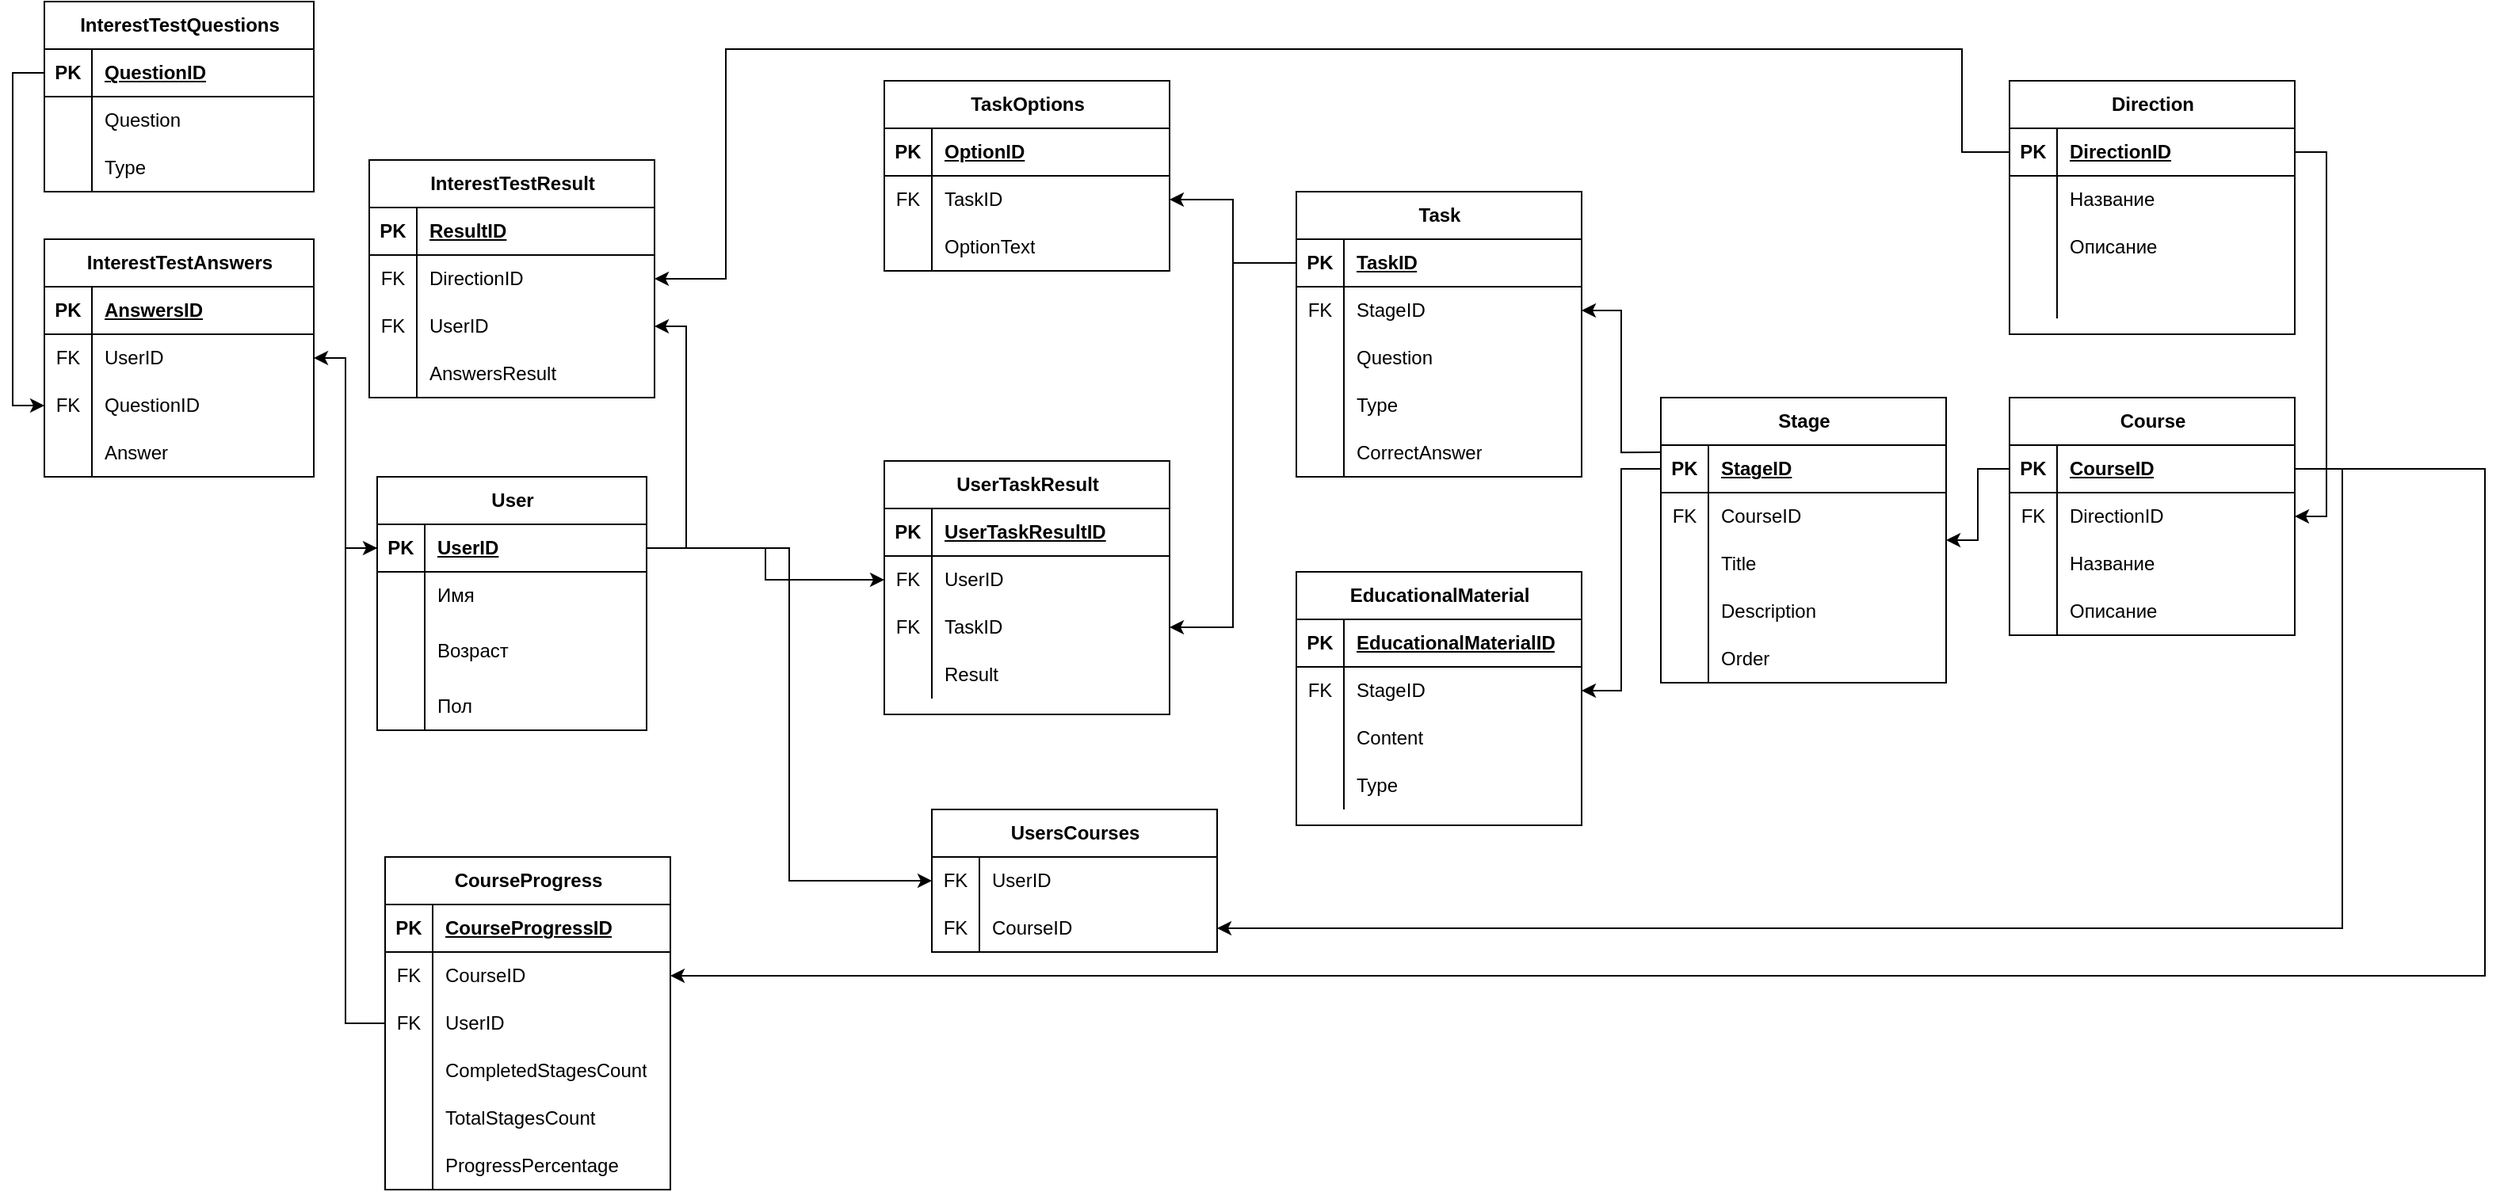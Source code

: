 <mxfile version="24.3.0" type="github">
  <diagram name="Page-1" id="SevhjeFRKWWaWsVbMp8P">
    <mxGraphModel dx="3406" dy="1234" grid="1" gridSize="10" guides="1" tooltips="1" connect="1" arrows="1" fold="1" page="1" pageScale="1" pageWidth="1200" pageHeight="1920" math="0" shadow="0">
      <root>
        <mxCell id="0" />
        <mxCell id="1" parent="0" />
        <mxCell id="cRc69l2fRQjYvTLnnf2W-3" value="User" style="shape=table;startSize=30;container=1;collapsible=1;childLayout=tableLayout;fixedRows=1;rowLines=0;fontStyle=1;align=center;resizeLast=1;html=1;" parent="1" vertex="1">
          <mxGeometry x="-370" y="500" width="170" height="160" as="geometry" />
        </mxCell>
        <mxCell id="cRc69l2fRQjYvTLnnf2W-4" value="" style="shape=tableRow;horizontal=0;startSize=0;swimlaneHead=0;swimlaneBody=0;fillColor=none;collapsible=0;dropTarget=0;points=[[0,0.5],[1,0.5]];portConstraint=eastwest;top=0;left=0;right=0;bottom=1;" parent="cRc69l2fRQjYvTLnnf2W-3" vertex="1">
          <mxGeometry y="30" width="170" height="30" as="geometry" />
        </mxCell>
        <mxCell id="cRc69l2fRQjYvTLnnf2W-5" value="PK" style="shape=partialRectangle;connectable=0;fillColor=none;top=0;left=0;bottom=0;right=0;fontStyle=1;overflow=hidden;whiteSpace=wrap;html=1;" parent="cRc69l2fRQjYvTLnnf2W-4" vertex="1">
          <mxGeometry width="30" height="30" as="geometry">
            <mxRectangle width="30" height="30" as="alternateBounds" />
          </mxGeometry>
        </mxCell>
        <mxCell id="cRc69l2fRQjYvTLnnf2W-6" value="UserID" style="shape=partialRectangle;connectable=0;fillColor=none;top=0;left=0;bottom=0;right=0;align=left;spacingLeft=6;fontStyle=5;overflow=hidden;whiteSpace=wrap;html=1;" parent="cRc69l2fRQjYvTLnnf2W-4" vertex="1">
          <mxGeometry x="30" width="140" height="30" as="geometry">
            <mxRectangle width="140" height="30" as="alternateBounds" />
          </mxGeometry>
        </mxCell>
        <mxCell id="cRc69l2fRQjYvTLnnf2W-7" value="" style="shape=tableRow;horizontal=0;startSize=0;swimlaneHead=0;swimlaneBody=0;fillColor=none;collapsible=0;dropTarget=0;points=[[0,0.5],[1,0.5]];portConstraint=eastwest;top=0;left=0;right=0;bottom=0;" parent="cRc69l2fRQjYvTLnnf2W-3" vertex="1">
          <mxGeometry y="60" width="170" height="30" as="geometry" />
        </mxCell>
        <mxCell id="cRc69l2fRQjYvTLnnf2W-8" value="" style="shape=partialRectangle;connectable=0;fillColor=none;top=0;left=0;bottom=0;right=0;editable=1;overflow=hidden;whiteSpace=wrap;html=1;" parent="cRc69l2fRQjYvTLnnf2W-7" vertex="1">
          <mxGeometry width="30" height="30" as="geometry">
            <mxRectangle width="30" height="30" as="alternateBounds" />
          </mxGeometry>
        </mxCell>
        <mxCell id="cRc69l2fRQjYvTLnnf2W-9" value="Имя" style="shape=partialRectangle;connectable=0;fillColor=none;top=0;left=0;bottom=0;right=0;align=left;spacingLeft=6;overflow=hidden;whiteSpace=wrap;html=1;" parent="cRc69l2fRQjYvTLnnf2W-7" vertex="1">
          <mxGeometry x="30" width="140" height="30" as="geometry">
            <mxRectangle width="140" height="30" as="alternateBounds" />
          </mxGeometry>
        </mxCell>
        <mxCell id="cRc69l2fRQjYvTLnnf2W-10" value="" style="shape=tableRow;horizontal=0;startSize=0;swimlaneHead=0;swimlaneBody=0;fillColor=none;collapsible=0;dropTarget=0;points=[[0,0.5],[1,0.5]];portConstraint=eastwest;top=0;left=0;right=0;bottom=0;" parent="cRc69l2fRQjYvTLnnf2W-3" vertex="1">
          <mxGeometry y="90" width="170" height="40" as="geometry" />
        </mxCell>
        <mxCell id="cRc69l2fRQjYvTLnnf2W-11" value="" style="shape=partialRectangle;connectable=0;fillColor=none;top=0;left=0;bottom=0;right=0;editable=1;overflow=hidden;whiteSpace=wrap;html=1;" parent="cRc69l2fRQjYvTLnnf2W-10" vertex="1">
          <mxGeometry width="30" height="40" as="geometry">
            <mxRectangle width="30" height="40" as="alternateBounds" />
          </mxGeometry>
        </mxCell>
        <mxCell id="cRc69l2fRQjYvTLnnf2W-12" value="Возраст" style="shape=partialRectangle;connectable=0;fillColor=none;top=0;left=0;bottom=0;right=0;align=left;spacingLeft=6;overflow=hidden;whiteSpace=wrap;html=1;" parent="cRc69l2fRQjYvTLnnf2W-10" vertex="1">
          <mxGeometry x="30" width="140" height="40" as="geometry">
            <mxRectangle width="140" height="40" as="alternateBounds" />
          </mxGeometry>
        </mxCell>
        <mxCell id="cRc69l2fRQjYvTLnnf2W-13" value="" style="shape=tableRow;horizontal=0;startSize=0;swimlaneHead=0;swimlaneBody=0;fillColor=none;collapsible=0;dropTarget=0;points=[[0,0.5],[1,0.5]];portConstraint=eastwest;top=0;left=0;right=0;bottom=0;" parent="cRc69l2fRQjYvTLnnf2W-3" vertex="1">
          <mxGeometry y="130" width="170" height="30" as="geometry" />
        </mxCell>
        <mxCell id="cRc69l2fRQjYvTLnnf2W-14" value="" style="shape=partialRectangle;connectable=0;fillColor=none;top=0;left=0;bottom=0;right=0;editable=1;overflow=hidden;whiteSpace=wrap;html=1;" parent="cRc69l2fRQjYvTLnnf2W-13" vertex="1">
          <mxGeometry width="30" height="30" as="geometry">
            <mxRectangle width="30" height="30" as="alternateBounds" />
          </mxGeometry>
        </mxCell>
        <mxCell id="cRc69l2fRQjYvTLnnf2W-15" value="Пол" style="shape=partialRectangle;connectable=0;fillColor=none;top=0;left=0;bottom=0;right=0;align=left;spacingLeft=6;overflow=hidden;whiteSpace=wrap;html=1;" parent="cRc69l2fRQjYvTLnnf2W-13" vertex="1">
          <mxGeometry x="30" width="140" height="30" as="geometry">
            <mxRectangle width="140" height="30" as="alternateBounds" />
          </mxGeometry>
        </mxCell>
        <mxCell id="cRc69l2fRQjYvTLnnf2W-16" value="Direction" style="shape=table;startSize=30;container=1;collapsible=1;childLayout=tableLayout;fixedRows=1;rowLines=0;fontStyle=1;align=center;resizeLast=1;html=1;" parent="1" vertex="1">
          <mxGeometry x="660" y="250" width="180" height="160" as="geometry" />
        </mxCell>
        <mxCell id="cRc69l2fRQjYvTLnnf2W-17" value="" style="shape=tableRow;horizontal=0;startSize=0;swimlaneHead=0;swimlaneBody=0;fillColor=none;collapsible=0;dropTarget=0;points=[[0,0.5],[1,0.5]];portConstraint=eastwest;top=0;left=0;right=0;bottom=1;" parent="cRc69l2fRQjYvTLnnf2W-16" vertex="1">
          <mxGeometry y="30" width="180" height="30" as="geometry" />
        </mxCell>
        <mxCell id="cRc69l2fRQjYvTLnnf2W-18" value="PK" style="shape=partialRectangle;connectable=0;fillColor=none;top=0;left=0;bottom=0;right=0;fontStyle=1;overflow=hidden;whiteSpace=wrap;html=1;" parent="cRc69l2fRQjYvTLnnf2W-17" vertex="1">
          <mxGeometry width="30" height="30" as="geometry">
            <mxRectangle width="30" height="30" as="alternateBounds" />
          </mxGeometry>
        </mxCell>
        <mxCell id="cRc69l2fRQjYvTLnnf2W-19" value="DirectionID" style="shape=partialRectangle;connectable=0;fillColor=none;top=0;left=0;bottom=0;right=0;align=left;spacingLeft=6;fontStyle=5;overflow=hidden;whiteSpace=wrap;html=1;" parent="cRc69l2fRQjYvTLnnf2W-17" vertex="1">
          <mxGeometry x="30" width="150" height="30" as="geometry">
            <mxRectangle width="150" height="30" as="alternateBounds" />
          </mxGeometry>
        </mxCell>
        <mxCell id="cRc69l2fRQjYvTLnnf2W-20" value="" style="shape=tableRow;horizontal=0;startSize=0;swimlaneHead=0;swimlaneBody=0;fillColor=none;collapsible=0;dropTarget=0;points=[[0,0.5],[1,0.5]];portConstraint=eastwest;top=0;left=0;right=0;bottom=0;" parent="cRc69l2fRQjYvTLnnf2W-16" vertex="1">
          <mxGeometry y="60" width="180" height="30" as="geometry" />
        </mxCell>
        <mxCell id="cRc69l2fRQjYvTLnnf2W-21" value="" style="shape=partialRectangle;connectable=0;fillColor=none;top=0;left=0;bottom=0;right=0;editable=1;overflow=hidden;whiteSpace=wrap;html=1;" parent="cRc69l2fRQjYvTLnnf2W-20" vertex="1">
          <mxGeometry width="30" height="30" as="geometry">
            <mxRectangle width="30" height="30" as="alternateBounds" />
          </mxGeometry>
        </mxCell>
        <mxCell id="cRc69l2fRQjYvTLnnf2W-22" value="Название" style="shape=partialRectangle;connectable=0;fillColor=none;top=0;left=0;bottom=0;right=0;align=left;spacingLeft=6;overflow=hidden;whiteSpace=wrap;html=1;" parent="cRc69l2fRQjYvTLnnf2W-20" vertex="1">
          <mxGeometry x="30" width="150" height="30" as="geometry">
            <mxRectangle width="150" height="30" as="alternateBounds" />
          </mxGeometry>
        </mxCell>
        <mxCell id="cRc69l2fRQjYvTLnnf2W-23" value="" style="shape=tableRow;horizontal=0;startSize=0;swimlaneHead=0;swimlaneBody=0;fillColor=none;collapsible=0;dropTarget=0;points=[[0,0.5],[1,0.5]];portConstraint=eastwest;top=0;left=0;right=0;bottom=0;" parent="cRc69l2fRQjYvTLnnf2W-16" vertex="1">
          <mxGeometry y="90" width="180" height="30" as="geometry" />
        </mxCell>
        <mxCell id="cRc69l2fRQjYvTLnnf2W-24" value="" style="shape=partialRectangle;connectable=0;fillColor=none;top=0;left=0;bottom=0;right=0;editable=1;overflow=hidden;whiteSpace=wrap;html=1;" parent="cRc69l2fRQjYvTLnnf2W-23" vertex="1">
          <mxGeometry width="30" height="30" as="geometry">
            <mxRectangle width="30" height="30" as="alternateBounds" />
          </mxGeometry>
        </mxCell>
        <mxCell id="cRc69l2fRQjYvTLnnf2W-25" value="Описание" style="shape=partialRectangle;connectable=0;fillColor=none;top=0;left=0;bottom=0;right=0;align=left;spacingLeft=6;overflow=hidden;whiteSpace=wrap;html=1;" parent="cRc69l2fRQjYvTLnnf2W-23" vertex="1">
          <mxGeometry x="30" width="150" height="30" as="geometry">
            <mxRectangle width="150" height="30" as="alternateBounds" />
          </mxGeometry>
        </mxCell>
        <mxCell id="cRc69l2fRQjYvTLnnf2W-26" value="" style="shape=tableRow;horizontal=0;startSize=0;swimlaneHead=0;swimlaneBody=0;fillColor=none;collapsible=0;dropTarget=0;points=[[0,0.5],[1,0.5]];portConstraint=eastwest;top=0;left=0;right=0;bottom=0;" parent="cRc69l2fRQjYvTLnnf2W-16" vertex="1">
          <mxGeometry y="120" width="180" height="30" as="geometry" />
        </mxCell>
        <mxCell id="cRc69l2fRQjYvTLnnf2W-27" value="" style="shape=partialRectangle;connectable=0;fillColor=none;top=0;left=0;bottom=0;right=0;editable=1;overflow=hidden;whiteSpace=wrap;html=1;" parent="cRc69l2fRQjYvTLnnf2W-26" vertex="1">
          <mxGeometry width="30" height="30" as="geometry">
            <mxRectangle width="30" height="30" as="alternateBounds" />
          </mxGeometry>
        </mxCell>
        <mxCell id="cRc69l2fRQjYvTLnnf2W-28" value="" style="shape=partialRectangle;connectable=0;fillColor=none;top=0;left=0;bottom=0;right=0;align=left;spacingLeft=6;overflow=hidden;whiteSpace=wrap;html=1;" parent="cRc69l2fRQjYvTLnnf2W-26" vertex="1">
          <mxGeometry x="30" width="150" height="30" as="geometry">
            <mxRectangle width="150" height="30" as="alternateBounds" />
          </mxGeometry>
        </mxCell>
        <mxCell id="cRc69l2fRQjYvTLnnf2W-29" value="Course" style="shape=table;startSize=30;container=1;collapsible=1;childLayout=tableLayout;fixedRows=1;rowLines=0;fontStyle=1;align=center;resizeLast=1;html=1;" parent="1" vertex="1">
          <mxGeometry x="660" y="450" width="180" height="150" as="geometry" />
        </mxCell>
        <mxCell id="cRc69l2fRQjYvTLnnf2W-30" value="" style="shape=tableRow;horizontal=0;startSize=0;swimlaneHead=0;swimlaneBody=0;fillColor=none;collapsible=0;dropTarget=0;points=[[0,0.5],[1,0.5]];portConstraint=eastwest;top=0;left=0;right=0;bottom=1;" parent="cRc69l2fRQjYvTLnnf2W-29" vertex="1">
          <mxGeometry y="30" width="180" height="30" as="geometry" />
        </mxCell>
        <mxCell id="cRc69l2fRQjYvTLnnf2W-31" value="PK" style="shape=partialRectangle;connectable=0;fillColor=none;top=0;left=0;bottom=0;right=0;fontStyle=1;overflow=hidden;whiteSpace=wrap;html=1;" parent="cRc69l2fRQjYvTLnnf2W-30" vertex="1">
          <mxGeometry width="30" height="30" as="geometry">
            <mxRectangle width="30" height="30" as="alternateBounds" />
          </mxGeometry>
        </mxCell>
        <mxCell id="cRc69l2fRQjYvTLnnf2W-32" value="CourseID" style="shape=partialRectangle;connectable=0;fillColor=none;top=0;left=0;bottom=0;right=0;align=left;spacingLeft=6;fontStyle=5;overflow=hidden;whiteSpace=wrap;html=1;" parent="cRc69l2fRQjYvTLnnf2W-30" vertex="1">
          <mxGeometry x="30" width="150" height="30" as="geometry">
            <mxRectangle width="150" height="30" as="alternateBounds" />
          </mxGeometry>
        </mxCell>
        <mxCell id="cRc69l2fRQjYvTLnnf2W-33" value="" style="shape=tableRow;horizontal=0;startSize=0;swimlaneHead=0;swimlaneBody=0;fillColor=none;collapsible=0;dropTarget=0;points=[[0,0.5],[1,0.5]];portConstraint=eastwest;top=0;left=0;right=0;bottom=0;" parent="cRc69l2fRQjYvTLnnf2W-29" vertex="1">
          <mxGeometry y="60" width="180" height="30" as="geometry" />
        </mxCell>
        <mxCell id="cRc69l2fRQjYvTLnnf2W-34" value="FK" style="shape=partialRectangle;connectable=0;fillColor=none;top=0;left=0;bottom=0;right=0;editable=1;overflow=hidden;whiteSpace=wrap;html=1;" parent="cRc69l2fRQjYvTLnnf2W-33" vertex="1">
          <mxGeometry width="30" height="30" as="geometry">
            <mxRectangle width="30" height="30" as="alternateBounds" />
          </mxGeometry>
        </mxCell>
        <mxCell id="cRc69l2fRQjYvTLnnf2W-35" value="DirectionID" style="shape=partialRectangle;connectable=0;fillColor=none;top=0;left=0;bottom=0;right=0;align=left;spacingLeft=6;overflow=hidden;whiteSpace=wrap;html=1;" parent="cRc69l2fRQjYvTLnnf2W-33" vertex="1">
          <mxGeometry x="30" width="150" height="30" as="geometry">
            <mxRectangle width="150" height="30" as="alternateBounds" />
          </mxGeometry>
        </mxCell>
        <mxCell id="cRc69l2fRQjYvTLnnf2W-36" value="" style="shape=tableRow;horizontal=0;startSize=0;swimlaneHead=0;swimlaneBody=0;fillColor=none;collapsible=0;dropTarget=0;points=[[0,0.5],[1,0.5]];portConstraint=eastwest;top=0;left=0;right=0;bottom=0;" parent="cRc69l2fRQjYvTLnnf2W-29" vertex="1">
          <mxGeometry y="90" width="180" height="30" as="geometry" />
        </mxCell>
        <mxCell id="cRc69l2fRQjYvTLnnf2W-37" value="" style="shape=partialRectangle;connectable=0;fillColor=none;top=0;left=0;bottom=0;right=0;editable=1;overflow=hidden;whiteSpace=wrap;html=1;" parent="cRc69l2fRQjYvTLnnf2W-36" vertex="1">
          <mxGeometry width="30" height="30" as="geometry">
            <mxRectangle width="30" height="30" as="alternateBounds" />
          </mxGeometry>
        </mxCell>
        <mxCell id="cRc69l2fRQjYvTLnnf2W-38" value="Название" style="shape=partialRectangle;connectable=0;fillColor=none;top=0;left=0;bottom=0;right=0;align=left;spacingLeft=6;overflow=hidden;whiteSpace=wrap;html=1;" parent="cRc69l2fRQjYvTLnnf2W-36" vertex="1">
          <mxGeometry x="30" width="150" height="30" as="geometry">
            <mxRectangle width="150" height="30" as="alternateBounds" />
          </mxGeometry>
        </mxCell>
        <mxCell id="cRc69l2fRQjYvTLnnf2W-39" value="" style="shape=tableRow;horizontal=0;startSize=0;swimlaneHead=0;swimlaneBody=0;fillColor=none;collapsible=0;dropTarget=0;points=[[0,0.5],[1,0.5]];portConstraint=eastwest;top=0;left=0;right=0;bottom=0;" parent="cRc69l2fRQjYvTLnnf2W-29" vertex="1">
          <mxGeometry y="120" width="180" height="30" as="geometry" />
        </mxCell>
        <mxCell id="cRc69l2fRQjYvTLnnf2W-40" value="" style="shape=partialRectangle;connectable=0;fillColor=none;top=0;left=0;bottom=0;right=0;editable=1;overflow=hidden;whiteSpace=wrap;html=1;" parent="cRc69l2fRQjYvTLnnf2W-39" vertex="1">
          <mxGeometry width="30" height="30" as="geometry">
            <mxRectangle width="30" height="30" as="alternateBounds" />
          </mxGeometry>
        </mxCell>
        <mxCell id="cRc69l2fRQjYvTLnnf2W-41" value="Описание" style="shape=partialRectangle;connectable=0;fillColor=none;top=0;left=0;bottom=0;right=0;align=left;spacingLeft=6;overflow=hidden;whiteSpace=wrap;html=1;" parent="cRc69l2fRQjYvTLnnf2W-39" vertex="1">
          <mxGeometry x="30" width="150" height="30" as="geometry">
            <mxRectangle width="150" height="30" as="alternateBounds" />
          </mxGeometry>
        </mxCell>
        <mxCell id="cRc69l2fRQjYvTLnnf2W-42" value="Stage" style="shape=table;startSize=30;container=1;collapsible=1;childLayout=tableLayout;fixedRows=1;rowLines=0;fontStyle=1;align=center;resizeLast=1;html=1;" parent="1" vertex="1">
          <mxGeometry x="440" y="450" width="180" height="180" as="geometry" />
        </mxCell>
        <mxCell id="cRc69l2fRQjYvTLnnf2W-43" value="" style="shape=tableRow;horizontal=0;startSize=0;swimlaneHead=0;swimlaneBody=0;fillColor=none;collapsible=0;dropTarget=0;points=[[0,0.5],[1,0.5]];portConstraint=eastwest;top=0;left=0;right=0;bottom=1;" parent="cRc69l2fRQjYvTLnnf2W-42" vertex="1">
          <mxGeometry y="30" width="180" height="30" as="geometry" />
        </mxCell>
        <mxCell id="cRc69l2fRQjYvTLnnf2W-44" value="PK" style="shape=partialRectangle;connectable=0;fillColor=none;top=0;left=0;bottom=0;right=0;fontStyle=1;overflow=hidden;whiteSpace=wrap;html=1;" parent="cRc69l2fRQjYvTLnnf2W-43" vertex="1">
          <mxGeometry width="30" height="30" as="geometry">
            <mxRectangle width="30" height="30" as="alternateBounds" />
          </mxGeometry>
        </mxCell>
        <mxCell id="cRc69l2fRQjYvTLnnf2W-45" value="StageID" style="shape=partialRectangle;connectable=0;fillColor=none;top=0;left=0;bottom=0;right=0;align=left;spacingLeft=6;fontStyle=5;overflow=hidden;whiteSpace=wrap;html=1;" parent="cRc69l2fRQjYvTLnnf2W-43" vertex="1">
          <mxGeometry x="30" width="150" height="30" as="geometry">
            <mxRectangle width="150" height="30" as="alternateBounds" />
          </mxGeometry>
        </mxCell>
        <mxCell id="cRc69l2fRQjYvTLnnf2W-46" value="" style="shape=tableRow;horizontal=0;startSize=0;swimlaneHead=0;swimlaneBody=0;fillColor=none;collapsible=0;dropTarget=0;points=[[0,0.5],[1,0.5]];portConstraint=eastwest;top=0;left=0;right=0;bottom=0;" parent="cRc69l2fRQjYvTLnnf2W-42" vertex="1">
          <mxGeometry y="60" width="180" height="30" as="geometry" />
        </mxCell>
        <mxCell id="cRc69l2fRQjYvTLnnf2W-47" value="FK" style="shape=partialRectangle;connectable=0;fillColor=none;top=0;left=0;bottom=0;right=0;editable=1;overflow=hidden;whiteSpace=wrap;html=1;" parent="cRc69l2fRQjYvTLnnf2W-46" vertex="1">
          <mxGeometry width="30" height="30" as="geometry">
            <mxRectangle width="30" height="30" as="alternateBounds" />
          </mxGeometry>
        </mxCell>
        <mxCell id="cRc69l2fRQjYvTLnnf2W-48" value="CourseID" style="shape=partialRectangle;connectable=0;fillColor=none;top=0;left=0;bottom=0;right=0;align=left;spacingLeft=6;overflow=hidden;whiteSpace=wrap;html=1;" parent="cRc69l2fRQjYvTLnnf2W-46" vertex="1">
          <mxGeometry x="30" width="150" height="30" as="geometry">
            <mxRectangle width="150" height="30" as="alternateBounds" />
          </mxGeometry>
        </mxCell>
        <mxCell id="cRc69l2fRQjYvTLnnf2W-49" value="" style="shape=tableRow;horizontal=0;startSize=0;swimlaneHead=0;swimlaneBody=0;fillColor=none;collapsible=0;dropTarget=0;points=[[0,0.5],[1,0.5]];portConstraint=eastwest;top=0;left=0;right=0;bottom=0;" parent="cRc69l2fRQjYvTLnnf2W-42" vertex="1">
          <mxGeometry y="90" width="180" height="30" as="geometry" />
        </mxCell>
        <mxCell id="cRc69l2fRQjYvTLnnf2W-50" value="" style="shape=partialRectangle;connectable=0;fillColor=none;top=0;left=0;bottom=0;right=0;editable=1;overflow=hidden;whiteSpace=wrap;html=1;" parent="cRc69l2fRQjYvTLnnf2W-49" vertex="1">
          <mxGeometry width="30" height="30" as="geometry">
            <mxRectangle width="30" height="30" as="alternateBounds" />
          </mxGeometry>
        </mxCell>
        <mxCell id="cRc69l2fRQjYvTLnnf2W-51" value="Title" style="shape=partialRectangle;connectable=0;fillColor=none;top=0;left=0;bottom=0;right=0;align=left;spacingLeft=6;overflow=hidden;whiteSpace=wrap;html=1;" parent="cRc69l2fRQjYvTLnnf2W-49" vertex="1">
          <mxGeometry x="30" width="150" height="30" as="geometry">
            <mxRectangle width="150" height="30" as="alternateBounds" />
          </mxGeometry>
        </mxCell>
        <mxCell id="cRc69l2fRQjYvTLnnf2W-52" value="" style="shape=tableRow;horizontal=0;startSize=0;swimlaneHead=0;swimlaneBody=0;fillColor=none;collapsible=0;dropTarget=0;points=[[0,0.5],[1,0.5]];portConstraint=eastwest;top=0;left=0;right=0;bottom=0;" parent="cRc69l2fRQjYvTLnnf2W-42" vertex="1">
          <mxGeometry y="120" width="180" height="30" as="geometry" />
        </mxCell>
        <mxCell id="cRc69l2fRQjYvTLnnf2W-53" value="" style="shape=partialRectangle;connectable=0;fillColor=none;top=0;left=0;bottom=0;right=0;editable=1;overflow=hidden;whiteSpace=wrap;html=1;" parent="cRc69l2fRQjYvTLnnf2W-52" vertex="1">
          <mxGeometry width="30" height="30" as="geometry">
            <mxRectangle width="30" height="30" as="alternateBounds" />
          </mxGeometry>
        </mxCell>
        <mxCell id="cRc69l2fRQjYvTLnnf2W-54" value="Description" style="shape=partialRectangle;connectable=0;fillColor=none;top=0;left=0;bottom=0;right=0;align=left;spacingLeft=6;overflow=hidden;whiteSpace=wrap;html=1;" parent="cRc69l2fRQjYvTLnnf2W-52" vertex="1">
          <mxGeometry x="30" width="150" height="30" as="geometry">
            <mxRectangle width="150" height="30" as="alternateBounds" />
          </mxGeometry>
        </mxCell>
        <mxCell id="1-wYGfvbL-emeKzo3EqB-178" value="" style="shape=tableRow;horizontal=0;startSize=0;swimlaneHead=0;swimlaneBody=0;fillColor=none;collapsible=0;dropTarget=0;points=[[0,0.5],[1,0.5]];portConstraint=eastwest;top=0;left=0;right=0;bottom=0;" vertex="1" parent="cRc69l2fRQjYvTLnnf2W-42">
          <mxGeometry y="150" width="180" height="30" as="geometry" />
        </mxCell>
        <mxCell id="1-wYGfvbL-emeKzo3EqB-179" value="" style="shape=partialRectangle;connectable=0;fillColor=none;top=0;left=0;bottom=0;right=0;editable=1;overflow=hidden;whiteSpace=wrap;html=1;" vertex="1" parent="1-wYGfvbL-emeKzo3EqB-178">
          <mxGeometry width="30" height="30" as="geometry">
            <mxRectangle width="30" height="30" as="alternateBounds" />
          </mxGeometry>
        </mxCell>
        <mxCell id="1-wYGfvbL-emeKzo3EqB-180" value="Order" style="shape=partialRectangle;connectable=0;fillColor=none;top=0;left=0;bottom=0;right=0;align=left;spacingLeft=6;overflow=hidden;whiteSpace=wrap;html=1;" vertex="1" parent="1-wYGfvbL-emeKzo3EqB-178">
          <mxGeometry x="30" width="150" height="30" as="geometry">
            <mxRectangle width="150" height="30" as="alternateBounds" />
          </mxGeometry>
        </mxCell>
        <mxCell id="1-wYGfvbL-emeKzo3EqB-1" value="Task" style="shape=table;startSize=30;container=1;collapsible=1;childLayout=tableLayout;fixedRows=1;rowLines=0;fontStyle=1;align=center;resizeLast=1;html=1;" vertex="1" parent="1">
          <mxGeometry x="210" y="320" width="180" height="180" as="geometry" />
        </mxCell>
        <mxCell id="1-wYGfvbL-emeKzo3EqB-2" value="" style="shape=tableRow;horizontal=0;startSize=0;swimlaneHead=0;swimlaneBody=0;fillColor=none;collapsible=0;dropTarget=0;points=[[0,0.5],[1,0.5]];portConstraint=eastwest;top=0;left=0;right=0;bottom=1;" vertex="1" parent="1-wYGfvbL-emeKzo3EqB-1">
          <mxGeometry y="30" width="180" height="30" as="geometry" />
        </mxCell>
        <mxCell id="1-wYGfvbL-emeKzo3EqB-3" value="PK" style="shape=partialRectangle;connectable=0;fillColor=none;top=0;left=0;bottom=0;right=0;fontStyle=1;overflow=hidden;whiteSpace=wrap;html=1;" vertex="1" parent="1-wYGfvbL-emeKzo3EqB-2">
          <mxGeometry width="30" height="30" as="geometry">
            <mxRectangle width="30" height="30" as="alternateBounds" />
          </mxGeometry>
        </mxCell>
        <mxCell id="1-wYGfvbL-emeKzo3EqB-4" value="TaskID" style="shape=partialRectangle;connectable=0;fillColor=none;top=0;left=0;bottom=0;right=0;align=left;spacingLeft=6;fontStyle=5;overflow=hidden;whiteSpace=wrap;html=1;" vertex="1" parent="1-wYGfvbL-emeKzo3EqB-2">
          <mxGeometry x="30" width="150" height="30" as="geometry">
            <mxRectangle width="150" height="30" as="alternateBounds" />
          </mxGeometry>
        </mxCell>
        <mxCell id="1-wYGfvbL-emeKzo3EqB-5" value="" style="shape=tableRow;horizontal=0;startSize=0;swimlaneHead=0;swimlaneBody=0;fillColor=none;collapsible=0;dropTarget=0;points=[[0,0.5],[1,0.5]];portConstraint=eastwest;top=0;left=0;right=0;bottom=0;" vertex="1" parent="1-wYGfvbL-emeKzo3EqB-1">
          <mxGeometry y="60" width="180" height="30" as="geometry" />
        </mxCell>
        <mxCell id="1-wYGfvbL-emeKzo3EqB-6" value="FK" style="shape=partialRectangle;connectable=0;fillColor=none;top=0;left=0;bottom=0;right=0;editable=1;overflow=hidden;whiteSpace=wrap;html=1;" vertex="1" parent="1-wYGfvbL-emeKzo3EqB-5">
          <mxGeometry width="30" height="30" as="geometry">
            <mxRectangle width="30" height="30" as="alternateBounds" />
          </mxGeometry>
        </mxCell>
        <mxCell id="1-wYGfvbL-emeKzo3EqB-7" value="StageID" style="shape=partialRectangle;connectable=0;fillColor=none;top=0;left=0;bottom=0;right=0;align=left;spacingLeft=6;overflow=hidden;whiteSpace=wrap;html=1;" vertex="1" parent="1-wYGfvbL-emeKzo3EqB-5">
          <mxGeometry x="30" width="150" height="30" as="geometry">
            <mxRectangle width="150" height="30" as="alternateBounds" />
          </mxGeometry>
        </mxCell>
        <mxCell id="1-wYGfvbL-emeKzo3EqB-8" value="" style="shape=tableRow;horizontal=0;startSize=0;swimlaneHead=0;swimlaneBody=0;fillColor=none;collapsible=0;dropTarget=0;points=[[0,0.5],[1,0.5]];portConstraint=eastwest;top=0;left=0;right=0;bottom=0;" vertex="1" parent="1-wYGfvbL-emeKzo3EqB-1">
          <mxGeometry y="90" width="180" height="30" as="geometry" />
        </mxCell>
        <mxCell id="1-wYGfvbL-emeKzo3EqB-9" value="" style="shape=partialRectangle;connectable=0;fillColor=none;top=0;left=0;bottom=0;right=0;editable=1;overflow=hidden;whiteSpace=wrap;html=1;" vertex="1" parent="1-wYGfvbL-emeKzo3EqB-8">
          <mxGeometry width="30" height="30" as="geometry">
            <mxRectangle width="30" height="30" as="alternateBounds" />
          </mxGeometry>
        </mxCell>
        <mxCell id="1-wYGfvbL-emeKzo3EqB-10" value="Question" style="shape=partialRectangle;connectable=0;fillColor=none;top=0;left=0;bottom=0;right=0;align=left;spacingLeft=6;overflow=hidden;whiteSpace=wrap;html=1;" vertex="1" parent="1-wYGfvbL-emeKzo3EqB-8">
          <mxGeometry x="30" width="150" height="30" as="geometry">
            <mxRectangle width="150" height="30" as="alternateBounds" />
          </mxGeometry>
        </mxCell>
        <mxCell id="1-wYGfvbL-emeKzo3EqB-11" value="" style="shape=tableRow;horizontal=0;startSize=0;swimlaneHead=0;swimlaneBody=0;fillColor=none;collapsible=0;dropTarget=0;points=[[0,0.5],[1,0.5]];portConstraint=eastwest;top=0;left=0;right=0;bottom=0;" vertex="1" parent="1-wYGfvbL-emeKzo3EqB-1">
          <mxGeometry y="120" width="180" height="30" as="geometry" />
        </mxCell>
        <mxCell id="1-wYGfvbL-emeKzo3EqB-12" value="" style="shape=partialRectangle;connectable=0;fillColor=none;top=0;left=0;bottom=0;right=0;editable=1;overflow=hidden;whiteSpace=wrap;html=1;" vertex="1" parent="1-wYGfvbL-emeKzo3EqB-11">
          <mxGeometry width="30" height="30" as="geometry">
            <mxRectangle width="30" height="30" as="alternateBounds" />
          </mxGeometry>
        </mxCell>
        <mxCell id="1-wYGfvbL-emeKzo3EqB-13" value="Type" style="shape=partialRectangle;connectable=0;fillColor=none;top=0;left=0;bottom=0;right=0;align=left;spacingLeft=6;overflow=hidden;whiteSpace=wrap;html=1;" vertex="1" parent="1-wYGfvbL-emeKzo3EqB-11">
          <mxGeometry x="30" width="150" height="30" as="geometry">
            <mxRectangle width="150" height="30" as="alternateBounds" />
          </mxGeometry>
        </mxCell>
        <mxCell id="1-wYGfvbL-emeKzo3EqB-163" value="" style="shape=tableRow;horizontal=0;startSize=0;swimlaneHead=0;swimlaneBody=0;fillColor=none;collapsible=0;dropTarget=0;points=[[0,0.5],[1,0.5]];portConstraint=eastwest;top=0;left=0;right=0;bottom=0;" vertex="1" parent="1-wYGfvbL-emeKzo3EqB-1">
          <mxGeometry y="150" width="180" height="30" as="geometry" />
        </mxCell>
        <mxCell id="1-wYGfvbL-emeKzo3EqB-164" value="" style="shape=partialRectangle;connectable=0;fillColor=none;top=0;left=0;bottom=0;right=0;editable=1;overflow=hidden;whiteSpace=wrap;html=1;" vertex="1" parent="1-wYGfvbL-emeKzo3EqB-163">
          <mxGeometry width="30" height="30" as="geometry">
            <mxRectangle width="30" height="30" as="alternateBounds" />
          </mxGeometry>
        </mxCell>
        <mxCell id="1-wYGfvbL-emeKzo3EqB-165" value="CorrectAnswer" style="shape=partialRectangle;connectable=0;fillColor=none;top=0;left=0;bottom=0;right=0;align=left;spacingLeft=6;overflow=hidden;whiteSpace=wrap;html=1;" vertex="1" parent="1-wYGfvbL-emeKzo3EqB-163">
          <mxGeometry x="30" width="150" height="30" as="geometry">
            <mxRectangle width="150" height="30" as="alternateBounds" />
          </mxGeometry>
        </mxCell>
        <mxCell id="1-wYGfvbL-emeKzo3EqB-14" value="EducationalMaterial" style="shape=table;startSize=30;container=1;collapsible=1;childLayout=tableLayout;fixedRows=1;rowLines=0;fontStyle=1;align=center;resizeLast=1;html=1;" vertex="1" parent="1">
          <mxGeometry x="210" y="560" width="180" height="160" as="geometry" />
        </mxCell>
        <mxCell id="1-wYGfvbL-emeKzo3EqB-15" value="" style="shape=tableRow;horizontal=0;startSize=0;swimlaneHead=0;swimlaneBody=0;fillColor=none;collapsible=0;dropTarget=0;points=[[0,0.5],[1,0.5]];portConstraint=eastwest;top=0;left=0;right=0;bottom=1;" vertex="1" parent="1-wYGfvbL-emeKzo3EqB-14">
          <mxGeometry y="30" width="180" height="30" as="geometry" />
        </mxCell>
        <mxCell id="1-wYGfvbL-emeKzo3EqB-16" value="PK" style="shape=partialRectangle;connectable=0;fillColor=none;top=0;left=0;bottom=0;right=0;fontStyle=1;overflow=hidden;whiteSpace=wrap;html=1;" vertex="1" parent="1-wYGfvbL-emeKzo3EqB-15">
          <mxGeometry width="30" height="30" as="geometry">
            <mxRectangle width="30" height="30" as="alternateBounds" />
          </mxGeometry>
        </mxCell>
        <mxCell id="1-wYGfvbL-emeKzo3EqB-17" value="&lt;span style=&quot;text-align: center; text-wrap: nowrap;&quot;&gt;EducationalMaterialID&lt;/span&gt;" style="shape=partialRectangle;connectable=0;fillColor=none;top=0;left=0;bottom=0;right=0;align=left;spacingLeft=6;fontStyle=5;overflow=hidden;whiteSpace=wrap;html=1;" vertex="1" parent="1-wYGfvbL-emeKzo3EqB-15">
          <mxGeometry x="30" width="150" height="30" as="geometry">
            <mxRectangle width="150" height="30" as="alternateBounds" />
          </mxGeometry>
        </mxCell>
        <mxCell id="1-wYGfvbL-emeKzo3EqB-18" value="" style="shape=tableRow;horizontal=0;startSize=0;swimlaneHead=0;swimlaneBody=0;fillColor=none;collapsible=0;dropTarget=0;points=[[0,0.5],[1,0.5]];portConstraint=eastwest;top=0;left=0;right=0;bottom=0;" vertex="1" parent="1-wYGfvbL-emeKzo3EqB-14">
          <mxGeometry y="60" width="180" height="30" as="geometry" />
        </mxCell>
        <mxCell id="1-wYGfvbL-emeKzo3EqB-19" value="FK" style="shape=partialRectangle;connectable=0;fillColor=none;top=0;left=0;bottom=0;right=0;editable=1;overflow=hidden;whiteSpace=wrap;html=1;" vertex="1" parent="1-wYGfvbL-emeKzo3EqB-18">
          <mxGeometry width="30" height="30" as="geometry">
            <mxRectangle width="30" height="30" as="alternateBounds" />
          </mxGeometry>
        </mxCell>
        <mxCell id="1-wYGfvbL-emeKzo3EqB-20" value="StageID" style="shape=partialRectangle;connectable=0;fillColor=none;top=0;left=0;bottom=0;right=0;align=left;spacingLeft=6;overflow=hidden;whiteSpace=wrap;html=1;" vertex="1" parent="1-wYGfvbL-emeKzo3EqB-18">
          <mxGeometry x="30" width="150" height="30" as="geometry">
            <mxRectangle width="150" height="30" as="alternateBounds" />
          </mxGeometry>
        </mxCell>
        <mxCell id="1-wYGfvbL-emeKzo3EqB-21" value="" style="shape=tableRow;horizontal=0;startSize=0;swimlaneHead=0;swimlaneBody=0;fillColor=none;collapsible=0;dropTarget=0;points=[[0,0.5],[1,0.5]];portConstraint=eastwest;top=0;left=0;right=0;bottom=0;" vertex="1" parent="1-wYGfvbL-emeKzo3EqB-14">
          <mxGeometry y="90" width="180" height="30" as="geometry" />
        </mxCell>
        <mxCell id="1-wYGfvbL-emeKzo3EqB-22" value="" style="shape=partialRectangle;connectable=0;fillColor=none;top=0;left=0;bottom=0;right=0;editable=1;overflow=hidden;whiteSpace=wrap;html=1;" vertex="1" parent="1-wYGfvbL-emeKzo3EqB-21">
          <mxGeometry width="30" height="30" as="geometry">
            <mxRectangle width="30" height="30" as="alternateBounds" />
          </mxGeometry>
        </mxCell>
        <mxCell id="1-wYGfvbL-emeKzo3EqB-23" value="Content" style="shape=partialRectangle;connectable=0;fillColor=none;top=0;left=0;bottom=0;right=0;align=left;spacingLeft=6;overflow=hidden;whiteSpace=wrap;html=1;" vertex="1" parent="1-wYGfvbL-emeKzo3EqB-21">
          <mxGeometry x="30" width="150" height="30" as="geometry">
            <mxRectangle width="150" height="30" as="alternateBounds" />
          </mxGeometry>
        </mxCell>
        <mxCell id="1-wYGfvbL-emeKzo3EqB-24" value="" style="shape=tableRow;horizontal=0;startSize=0;swimlaneHead=0;swimlaneBody=0;fillColor=none;collapsible=0;dropTarget=0;points=[[0,0.5],[1,0.5]];portConstraint=eastwest;top=0;left=0;right=0;bottom=0;" vertex="1" parent="1-wYGfvbL-emeKzo3EqB-14">
          <mxGeometry y="120" width="180" height="30" as="geometry" />
        </mxCell>
        <mxCell id="1-wYGfvbL-emeKzo3EqB-25" value="" style="shape=partialRectangle;connectable=0;fillColor=none;top=0;left=0;bottom=0;right=0;editable=1;overflow=hidden;whiteSpace=wrap;html=1;" vertex="1" parent="1-wYGfvbL-emeKzo3EqB-24">
          <mxGeometry width="30" height="30" as="geometry">
            <mxRectangle width="30" height="30" as="alternateBounds" />
          </mxGeometry>
        </mxCell>
        <mxCell id="1-wYGfvbL-emeKzo3EqB-26" value="Type" style="shape=partialRectangle;connectable=0;fillColor=none;top=0;left=0;bottom=0;right=0;align=left;spacingLeft=6;overflow=hidden;whiteSpace=wrap;html=1;" vertex="1" parent="1-wYGfvbL-emeKzo3EqB-24">
          <mxGeometry x="30" width="150" height="30" as="geometry">
            <mxRectangle width="150" height="30" as="alternateBounds" />
          </mxGeometry>
        </mxCell>
        <mxCell id="1-wYGfvbL-emeKzo3EqB-48" value="UsersCourses" style="shape=table;startSize=30;container=1;collapsible=1;childLayout=tableLayout;fixedRows=1;rowLines=0;fontStyle=1;align=center;resizeLast=1;html=1;" vertex="1" parent="1">
          <mxGeometry x="-20" y="710" width="180" height="90" as="geometry" />
        </mxCell>
        <mxCell id="1-wYGfvbL-emeKzo3EqB-52" value="" style="shape=tableRow;horizontal=0;startSize=0;swimlaneHead=0;swimlaneBody=0;fillColor=none;collapsible=0;dropTarget=0;points=[[0,0.5],[1,0.5]];portConstraint=eastwest;top=0;left=0;right=0;bottom=0;" vertex="1" parent="1-wYGfvbL-emeKzo3EqB-48">
          <mxGeometry y="30" width="180" height="30" as="geometry" />
        </mxCell>
        <mxCell id="1-wYGfvbL-emeKzo3EqB-53" value="FK" style="shape=partialRectangle;connectable=0;fillColor=none;top=0;left=0;bottom=0;right=0;editable=1;overflow=hidden;whiteSpace=wrap;html=1;" vertex="1" parent="1-wYGfvbL-emeKzo3EqB-52">
          <mxGeometry width="30" height="30" as="geometry">
            <mxRectangle width="30" height="30" as="alternateBounds" />
          </mxGeometry>
        </mxCell>
        <mxCell id="1-wYGfvbL-emeKzo3EqB-54" value="UserID" style="shape=partialRectangle;connectable=0;fillColor=none;top=0;left=0;bottom=0;right=0;align=left;spacingLeft=6;overflow=hidden;whiteSpace=wrap;html=1;" vertex="1" parent="1-wYGfvbL-emeKzo3EqB-52">
          <mxGeometry x="30" width="150" height="30" as="geometry">
            <mxRectangle width="150" height="30" as="alternateBounds" />
          </mxGeometry>
        </mxCell>
        <mxCell id="1-wYGfvbL-emeKzo3EqB-55" value="" style="shape=tableRow;horizontal=0;startSize=0;swimlaneHead=0;swimlaneBody=0;fillColor=none;collapsible=0;dropTarget=0;points=[[0,0.5],[1,0.5]];portConstraint=eastwest;top=0;left=0;right=0;bottom=0;" vertex="1" parent="1-wYGfvbL-emeKzo3EqB-48">
          <mxGeometry y="60" width="180" height="30" as="geometry" />
        </mxCell>
        <mxCell id="1-wYGfvbL-emeKzo3EqB-56" value="FK" style="shape=partialRectangle;connectable=0;fillColor=none;top=0;left=0;bottom=0;right=0;editable=1;overflow=hidden;whiteSpace=wrap;html=1;" vertex="1" parent="1-wYGfvbL-emeKzo3EqB-55">
          <mxGeometry width="30" height="30" as="geometry">
            <mxRectangle width="30" height="30" as="alternateBounds" />
          </mxGeometry>
        </mxCell>
        <mxCell id="1-wYGfvbL-emeKzo3EqB-57" value="CourseID" style="shape=partialRectangle;connectable=0;fillColor=none;top=0;left=0;bottom=0;right=0;align=left;spacingLeft=6;overflow=hidden;whiteSpace=wrap;html=1;" vertex="1" parent="1-wYGfvbL-emeKzo3EqB-55">
          <mxGeometry x="30" width="150" height="30" as="geometry">
            <mxRectangle width="150" height="30" as="alternateBounds" />
          </mxGeometry>
        </mxCell>
        <mxCell id="1-wYGfvbL-emeKzo3EqB-65" style="edgeStyle=orthogonalEdgeStyle;rounded=0;orthogonalLoop=1;jettySize=auto;html=1;entryX=1;entryY=0.5;entryDx=0;entryDy=0;exitX=1;exitY=0.5;exitDx=0;exitDy=0;" edge="1" parent="1" source="cRc69l2fRQjYvTLnnf2W-17" target="cRc69l2fRQjYvTLnnf2W-33">
          <mxGeometry relative="1" as="geometry">
            <mxPoint x="870.0" y="300" as="sourcePoint" />
            <mxPoint x="870.0" y="560" as="targetPoint" />
          </mxGeometry>
        </mxCell>
        <mxCell id="1-wYGfvbL-emeKzo3EqB-66" style="edgeStyle=orthogonalEdgeStyle;rounded=0;orthogonalLoop=1;jettySize=auto;html=1;exitX=0;exitY=0.5;exitDx=0;exitDy=0;entryX=1;entryY=0.5;entryDx=0;entryDy=0;" edge="1" parent="1" source="cRc69l2fRQjYvTLnnf2W-30" target="cRc69l2fRQjYvTLnnf2W-42">
          <mxGeometry relative="1" as="geometry" />
        </mxCell>
        <mxCell id="1-wYGfvbL-emeKzo3EqB-67" value="TaskOptions" style="shape=table;startSize=30;container=1;collapsible=1;childLayout=tableLayout;fixedRows=1;rowLines=0;fontStyle=1;align=center;resizeLast=1;html=1;" vertex="1" parent="1">
          <mxGeometry x="-50" y="250" width="180" height="120" as="geometry" />
        </mxCell>
        <mxCell id="1-wYGfvbL-emeKzo3EqB-68" value="" style="shape=tableRow;horizontal=0;startSize=0;swimlaneHead=0;swimlaneBody=0;fillColor=none;collapsible=0;dropTarget=0;points=[[0,0.5],[1,0.5]];portConstraint=eastwest;top=0;left=0;right=0;bottom=1;" vertex="1" parent="1-wYGfvbL-emeKzo3EqB-67">
          <mxGeometry y="30" width="180" height="30" as="geometry" />
        </mxCell>
        <mxCell id="1-wYGfvbL-emeKzo3EqB-69" value="PK" style="shape=partialRectangle;connectable=0;fillColor=none;top=0;left=0;bottom=0;right=0;fontStyle=1;overflow=hidden;whiteSpace=wrap;html=1;" vertex="1" parent="1-wYGfvbL-emeKzo3EqB-68">
          <mxGeometry width="30" height="30" as="geometry">
            <mxRectangle width="30" height="30" as="alternateBounds" />
          </mxGeometry>
        </mxCell>
        <mxCell id="1-wYGfvbL-emeKzo3EqB-70" value="OptionID" style="shape=partialRectangle;connectable=0;fillColor=none;top=0;left=0;bottom=0;right=0;align=left;spacingLeft=6;fontStyle=5;overflow=hidden;whiteSpace=wrap;html=1;" vertex="1" parent="1-wYGfvbL-emeKzo3EqB-68">
          <mxGeometry x="30" width="150" height="30" as="geometry">
            <mxRectangle width="150" height="30" as="alternateBounds" />
          </mxGeometry>
        </mxCell>
        <mxCell id="1-wYGfvbL-emeKzo3EqB-71" value="" style="shape=tableRow;horizontal=0;startSize=0;swimlaneHead=0;swimlaneBody=0;fillColor=none;collapsible=0;dropTarget=0;points=[[0,0.5],[1,0.5]];portConstraint=eastwest;top=0;left=0;right=0;bottom=0;" vertex="1" parent="1-wYGfvbL-emeKzo3EqB-67">
          <mxGeometry y="60" width="180" height="30" as="geometry" />
        </mxCell>
        <mxCell id="1-wYGfvbL-emeKzo3EqB-72" value="FK" style="shape=partialRectangle;connectable=0;fillColor=none;top=0;left=0;bottom=0;right=0;editable=1;overflow=hidden;whiteSpace=wrap;html=1;" vertex="1" parent="1-wYGfvbL-emeKzo3EqB-71">
          <mxGeometry width="30" height="30" as="geometry">
            <mxRectangle width="30" height="30" as="alternateBounds" />
          </mxGeometry>
        </mxCell>
        <mxCell id="1-wYGfvbL-emeKzo3EqB-73" value="TaskID" style="shape=partialRectangle;connectable=0;fillColor=none;top=0;left=0;bottom=0;right=0;align=left;spacingLeft=6;overflow=hidden;whiteSpace=wrap;html=1;" vertex="1" parent="1-wYGfvbL-emeKzo3EqB-71">
          <mxGeometry x="30" width="150" height="30" as="geometry">
            <mxRectangle width="150" height="30" as="alternateBounds" />
          </mxGeometry>
        </mxCell>
        <mxCell id="1-wYGfvbL-emeKzo3EqB-74" value="" style="shape=tableRow;horizontal=0;startSize=0;swimlaneHead=0;swimlaneBody=0;fillColor=none;collapsible=0;dropTarget=0;points=[[0,0.5],[1,0.5]];portConstraint=eastwest;top=0;left=0;right=0;bottom=0;" vertex="1" parent="1-wYGfvbL-emeKzo3EqB-67">
          <mxGeometry y="90" width="180" height="30" as="geometry" />
        </mxCell>
        <mxCell id="1-wYGfvbL-emeKzo3EqB-75" value="" style="shape=partialRectangle;connectable=0;fillColor=none;top=0;left=0;bottom=0;right=0;editable=1;overflow=hidden;whiteSpace=wrap;html=1;" vertex="1" parent="1-wYGfvbL-emeKzo3EqB-74">
          <mxGeometry width="30" height="30" as="geometry">
            <mxRectangle width="30" height="30" as="alternateBounds" />
          </mxGeometry>
        </mxCell>
        <mxCell id="1-wYGfvbL-emeKzo3EqB-76" value="OptionText" style="shape=partialRectangle;connectable=0;fillColor=none;top=0;left=0;bottom=0;right=0;align=left;spacingLeft=6;overflow=hidden;whiteSpace=wrap;html=1;" vertex="1" parent="1-wYGfvbL-emeKzo3EqB-74">
          <mxGeometry x="30" width="150" height="30" as="geometry">
            <mxRectangle width="150" height="30" as="alternateBounds" />
          </mxGeometry>
        </mxCell>
        <mxCell id="1-wYGfvbL-emeKzo3EqB-80" value="InterestTestQuestions" style="shape=table;startSize=30;container=1;collapsible=1;childLayout=tableLayout;fixedRows=1;rowLines=0;fontStyle=1;align=center;resizeLast=1;html=1;" vertex="1" parent="1">
          <mxGeometry x="-580" y="200" width="170" height="120" as="geometry" />
        </mxCell>
        <mxCell id="1-wYGfvbL-emeKzo3EqB-81" value="" style="shape=tableRow;horizontal=0;startSize=0;swimlaneHead=0;swimlaneBody=0;fillColor=none;collapsible=0;dropTarget=0;points=[[0,0.5],[1,0.5]];portConstraint=eastwest;top=0;left=0;right=0;bottom=1;" vertex="1" parent="1-wYGfvbL-emeKzo3EqB-80">
          <mxGeometry y="30" width="170" height="30" as="geometry" />
        </mxCell>
        <mxCell id="1-wYGfvbL-emeKzo3EqB-82" value="PK" style="shape=partialRectangle;connectable=0;fillColor=none;top=0;left=0;bottom=0;right=0;fontStyle=1;overflow=hidden;whiteSpace=wrap;html=1;" vertex="1" parent="1-wYGfvbL-emeKzo3EqB-81">
          <mxGeometry width="30" height="30" as="geometry">
            <mxRectangle width="30" height="30" as="alternateBounds" />
          </mxGeometry>
        </mxCell>
        <mxCell id="1-wYGfvbL-emeKzo3EqB-83" value="QuestionID" style="shape=partialRectangle;connectable=0;fillColor=none;top=0;left=0;bottom=0;right=0;align=left;spacingLeft=6;fontStyle=5;overflow=hidden;whiteSpace=wrap;html=1;" vertex="1" parent="1-wYGfvbL-emeKzo3EqB-81">
          <mxGeometry x="30" width="140" height="30" as="geometry">
            <mxRectangle width="140" height="30" as="alternateBounds" />
          </mxGeometry>
        </mxCell>
        <mxCell id="1-wYGfvbL-emeKzo3EqB-84" value="" style="shape=tableRow;horizontal=0;startSize=0;swimlaneHead=0;swimlaneBody=0;fillColor=none;collapsible=0;dropTarget=0;points=[[0,0.5],[1,0.5]];portConstraint=eastwest;top=0;left=0;right=0;bottom=0;" vertex="1" parent="1-wYGfvbL-emeKzo3EqB-80">
          <mxGeometry y="60" width="170" height="30" as="geometry" />
        </mxCell>
        <mxCell id="1-wYGfvbL-emeKzo3EqB-85" value="" style="shape=partialRectangle;connectable=0;fillColor=none;top=0;left=0;bottom=0;right=0;editable=1;overflow=hidden;whiteSpace=wrap;html=1;" vertex="1" parent="1-wYGfvbL-emeKzo3EqB-84">
          <mxGeometry width="30" height="30" as="geometry">
            <mxRectangle width="30" height="30" as="alternateBounds" />
          </mxGeometry>
        </mxCell>
        <mxCell id="1-wYGfvbL-emeKzo3EqB-86" value="Question" style="shape=partialRectangle;connectable=0;fillColor=none;top=0;left=0;bottom=0;right=0;align=left;spacingLeft=6;overflow=hidden;whiteSpace=wrap;html=1;" vertex="1" parent="1-wYGfvbL-emeKzo3EqB-84">
          <mxGeometry x="30" width="140" height="30" as="geometry">
            <mxRectangle width="140" height="30" as="alternateBounds" />
          </mxGeometry>
        </mxCell>
        <mxCell id="1-wYGfvbL-emeKzo3EqB-87" value="" style="shape=tableRow;horizontal=0;startSize=0;swimlaneHead=0;swimlaneBody=0;fillColor=none;collapsible=0;dropTarget=0;points=[[0,0.5],[1,0.5]];portConstraint=eastwest;top=0;left=0;right=0;bottom=0;" vertex="1" parent="1-wYGfvbL-emeKzo3EqB-80">
          <mxGeometry y="90" width="170" height="30" as="geometry" />
        </mxCell>
        <mxCell id="1-wYGfvbL-emeKzo3EqB-88" value="" style="shape=partialRectangle;connectable=0;fillColor=none;top=0;left=0;bottom=0;right=0;editable=1;overflow=hidden;whiteSpace=wrap;html=1;" vertex="1" parent="1-wYGfvbL-emeKzo3EqB-87">
          <mxGeometry width="30" height="30" as="geometry">
            <mxRectangle width="30" height="30" as="alternateBounds" />
          </mxGeometry>
        </mxCell>
        <mxCell id="1-wYGfvbL-emeKzo3EqB-89" value="Type" style="shape=partialRectangle;connectable=0;fillColor=none;top=0;left=0;bottom=0;right=0;align=left;spacingLeft=6;overflow=hidden;whiteSpace=wrap;html=1;" vertex="1" parent="1-wYGfvbL-emeKzo3EqB-87">
          <mxGeometry x="30" width="140" height="30" as="geometry">
            <mxRectangle width="140" height="30" as="alternateBounds" />
          </mxGeometry>
        </mxCell>
        <mxCell id="1-wYGfvbL-emeKzo3EqB-94" value="InterestTestAnswers" style="shape=table;startSize=30;container=1;collapsible=1;childLayout=tableLayout;fixedRows=1;rowLines=0;fontStyle=1;align=center;resizeLast=1;html=1;" vertex="1" parent="1">
          <mxGeometry x="-580" y="350" width="170" height="150" as="geometry" />
        </mxCell>
        <mxCell id="1-wYGfvbL-emeKzo3EqB-95" value="" style="shape=tableRow;horizontal=0;startSize=0;swimlaneHead=0;swimlaneBody=0;fillColor=none;collapsible=0;dropTarget=0;points=[[0,0.5],[1,0.5]];portConstraint=eastwest;top=0;left=0;right=0;bottom=1;" vertex="1" parent="1-wYGfvbL-emeKzo3EqB-94">
          <mxGeometry y="30" width="170" height="30" as="geometry" />
        </mxCell>
        <mxCell id="1-wYGfvbL-emeKzo3EqB-96" value="PK" style="shape=partialRectangle;connectable=0;fillColor=none;top=0;left=0;bottom=0;right=0;fontStyle=1;overflow=hidden;whiteSpace=wrap;html=1;" vertex="1" parent="1-wYGfvbL-emeKzo3EqB-95">
          <mxGeometry width="30" height="30" as="geometry">
            <mxRectangle width="30" height="30" as="alternateBounds" />
          </mxGeometry>
        </mxCell>
        <mxCell id="1-wYGfvbL-emeKzo3EqB-97" value="AnswersID" style="shape=partialRectangle;connectable=0;fillColor=none;top=0;left=0;bottom=0;right=0;align=left;spacingLeft=6;fontStyle=5;overflow=hidden;whiteSpace=wrap;html=1;" vertex="1" parent="1-wYGfvbL-emeKzo3EqB-95">
          <mxGeometry x="30" width="140" height="30" as="geometry">
            <mxRectangle width="140" height="30" as="alternateBounds" />
          </mxGeometry>
        </mxCell>
        <mxCell id="1-wYGfvbL-emeKzo3EqB-98" value="" style="shape=tableRow;horizontal=0;startSize=0;swimlaneHead=0;swimlaneBody=0;fillColor=none;collapsible=0;dropTarget=0;points=[[0,0.5],[1,0.5]];portConstraint=eastwest;top=0;left=0;right=0;bottom=0;" vertex="1" parent="1-wYGfvbL-emeKzo3EqB-94">
          <mxGeometry y="60" width="170" height="30" as="geometry" />
        </mxCell>
        <mxCell id="1-wYGfvbL-emeKzo3EqB-99" value="FK" style="shape=partialRectangle;connectable=0;fillColor=none;top=0;left=0;bottom=0;right=0;editable=1;overflow=hidden;whiteSpace=wrap;html=1;" vertex="1" parent="1-wYGfvbL-emeKzo3EqB-98">
          <mxGeometry width="30" height="30" as="geometry">
            <mxRectangle width="30" height="30" as="alternateBounds" />
          </mxGeometry>
        </mxCell>
        <mxCell id="1-wYGfvbL-emeKzo3EqB-100" value="UserID" style="shape=partialRectangle;connectable=0;fillColor=none;top=0;left=0;bottom=0;right=0;align=left;spacingLeft=6;overflow=hidden;whiteSpace=wrap;html=1;" vertex="1" parent="1-wYGfvbL-emeKzo3EqB-98">
          <mxGeometry x="30" width="140" height="30" as="geometry">
            <mxRectangle width="140" height="30" as="alternateBounds" />
          </mxGeometry>
        </mxCell>
        <mxCell id="1-wYGfvbL-emeKzo3EqB-101" value="" style="shape=tableRow;horizontal=0;startSize=0;swimlaneHead=0;swimlaneBody=0;fillColor=none;collapsible=0;dropTarget=0;points=[[0,0.5],[1,0.5]];portConstraint=eastwest;top=0;left=0;right=0;bottom=0;" vertex="1" parent="1-wYGfvbL-emeKzo3EqB-94">
          <mxGeometry y="90" width="170" height="30" as="geometry" />
        </mxCell>
        <mxCell id="1-wYGfvbL-emeKzo3EqB-102" value="FK" style="shape=partialRectangle;connectable=0;fillColor=none;top=0;left=0;bottom=0;right=0;editable=1;overflow=hidden;whiteSpace=wrap;html=1;" vertex="1" parent="1-wYGfvbL-emeKzo3EqB-101">
          <mxGeometry width="30" height="30" as="geometry">
            <mxRectangle width="30" height="30" as="alternateBounds" />
          </mxGeometry>
        </mxCell>
        <mxCell id="1-wYGfvbL-emeKzo3EqB-103" value="QuestionID" style="shape=partialRectangle;connectable=0;fillColor=none;top=0;left=0;bottom=0;right=0;align=left;spacingLeft=6;overflow=hidden;whiteSpace=wrap;html=1;" vertex="1" parent="1-wYGfvbL-emeKzo3EqB-101">
          <mxGeometry x="30" width="140" height="30" as="geometry">
            <mxRectangle width="140" height="30" as="alternateBounds" />
          </mxGeometry>
        </mxCell>
        <mxCell id="1-wYGfvbL-emeKzo3EqB-148" value="" style="shape=tableRow;horizontal=0;startSize=0;swimlaneHead=0;swimlaneBody=0;fillColor=none;collapsible=0;dropTarget=0;points=[[0,0.5],[1,0.5]];portConstraint=eastwest;top=0;left=0;right=0;bottom=0;" vertex="1" parent="1-wYGfvbL-emeKzo3EqB-94">
          <mxGeometry y="120" width="170" height="30" as="geometry" />
        </mxCell>
        <mxCell id="1-wYGfvbL-emeKzo3EqB-149" value="" style="shape=partialRectangle;connectable=0;fillColor=none;top=0;left=0;bottom=0;right=0;editable=1;overflow=hidden;whiteSpace=wrap;html=1;" vertex="1" parent="1-wYGfvbL-emeKzo3EqB-148">
          <mxGeometry width="30" height="30" as="geometry">
            <mxRectangle width="30" height="30" as="alternateBounds" />
          </mxGeometry>
        </mxCell>
        <mxCell id="1-wYGfvbL-emeKzo3EqB-150" value="Answer" style="shape=partialRectangle;connectable=0;fillColor=none;top=0;left=0;bottom=0;right=0;align=left;spacingLeft=6;overflow=hidden;whiteSpace=wrap;html=1;" vertex="1" parent="1-wYGfvbL-emeKzo3EqB-148">
          <mxGeometry x="30" width="140" height="30" as="geometry">
            <mxRectangle width="140" height="30" as="alternateBounds" />
          </mxGeometry>
        </mxCell>
        <mxCell id="1-wYGfvbL-emeKzo3EqB-107" style="edgeStyle=orthogonalEdgeStyle;rounded=0;orthogonalLoop=1;jettySize=auto;html=1;exitX=0;exitY=0.152;exitDx=0;exitDy=0;exitPerimeter=0;" edge="1" parent="1" source="cRc69l2fRQjYvTLnnf2W-43" target="1-wYGfvbL-emeKzo3EqB-5">
          <mxGeometry relative="1" as="geometry" />
        </mxCell>
        <mxCell id="1-wYGfvbL-emeKzo3EqB-108" style="edgeStyle=orthogonalEdgeStyle;rounded=0;orthogonalLoop=1;jettySize=auto;html=1;entryX=1;entryY=0.5;entryDx=0;entryDy=0;" edge="1" parent="1" source="cRc69l2fRQjYvTLnnf2W-43" target="1-wYGfvbL-emeKzo3EqB-18">
          <mxGeometry relative="1" as="geometry" />
        </mxCell>
        <mxCell id="1-wYGfvbL-emeKzo3EqB-109" value="UserTaskResult" style="shape=table;startSize=30;container=1;collapsible=1;childLayout=tableLayout;fixedRows=1;rowLines=0;fontStyle=1;align=center;resizeLast=1;html=1;" vertex="1" parent="1">
          <mxGeometry x="-50" y="490" width="180" height="160" as="geometry" />
        </mxCell>
        <mxCell id="1-wYGfvbL-emeKzo3EqB-110" value="" style="shape=tableRow;horizontal=0;startSize=0;swimlaneHead=0;swimlaneBody=0;fillColor=none;collapsible=0;dropTarget=0;points=[[0,0.5],[1,0.5]];portConstraint=eastwest;top=0;left=0;right=0;bottom=1;" vertex="1" parent="1-wYGfvbL-emeKzo3EqB-109">
          <mxGeometry y="30" width="180" height="30" as="geometry" />
        </mxCell>
        <mxCell id="1-wYGfvbL-emeKzo3EqB-111" value="PK" style="shape=partialRectangle;connectable=0;fillColor=none;top=0;left=0;bottom=0;right=0;fontStyle=1;overflow=hidden;whiteSpace=wrap;html=1;" vertex="1" parent="1-wYGfvbL-emeKzo3EqB-110">
          <mxGeometry width="30" height="30" as="geometry">
            <mxRectangle width="30" height="30" as="alternateBounds" />
          </mxGeometry>
        </mxCell>
        <mxCell id="1-wYGfvbL-emeKzo3EqB-112" value="UserTaskResultID" style="shape=partialRectangle;connectable=0;fillColor=none;top=0;left=0;bottom=0;right=0;align=left;spacingLeft=6;fontStyle=5;overflow=hidden;whiteSpace=wrap;html=1;" vertex="1" parent="1-wYGfvbL-emeKzo3EqB-110">
          <mxGeometry x="30" width="150" height="30" as="geometry">
            <mxRectangle width="150" height="30" as="alternateBounds" />
          </mxGeometry>
        </mxCell>
        <mxCell id="1-wYGfvbL-emeKzo3EqB-113" value="" style="shape=tableRow;horizontal=0;startSize=0;swimlaneHead=0;swimlaneBody=0;fillColor=none;collapsible=0;dropTarget=0;points=[[0,0.5],[1,0.5]];portConstraint=eastwest;top=0;left=0;right=0;bottom=0;" vertex="1" parent="1-wYGfvbL-emeKzo3EqB-109">
          <mxGeometry y="60" width="180" height="30" as="geometry" />
        </mxCell>
        <mxCell id="1-wYGfvbL-emeKzo3EqB-114" value="FK" style="shape=partialRectangle;connectable=0;fillColor=none;top=0;left=0;bottom=0;right=0;editable=1;overflow=hidden;whiteSpace=wrap;html=1;" vertex="1" parent="1-wYGfvbL-emeKzo3EqB-113">
          <mxGeometry width="30" height="30" as="geometry">
            <mxRectangle width="30" height="30" as="alternateBounds" />
          </mxGeometry>
        </mxCell>
        <mxCell id="1-wYGfvbL-emeKzo3EqB-115" value="UserID" style="shape=partialRectangle;connectable=0;fillColor=none;top=0;left=0;bottom=0;right=0;align=left;spacingLeft=6;overflow=hidden;whiteSpace=wrap;html=1;" vertex="1" parent="1-wYGfvbL-emeKzo3EqB-113">
          <mxGeometry x="30" width="150" height="30" as="geometry">
            <mxRectangle width="150" height="30" as="alternateBounds" />
          </mxGeometry>
        </mxCell>
        <mxCell id="1-wYGfvbL-emeKzo3EqB-116" value="" style="shape=tableRow;horizontal=0;startSize=0;swimlaneHead=0;swimlaneBody=0;fillColor=none;collapsible=0;dropTarget=0;points=[[0,0.5],[1,0.5]];portConstraint=eastwest;top=0;left=0;right=0;bottom=0;" vertex="1" parent="1-wYGfvbL-emeKzo3EqB-109">
          <mxGeometry y="90" width="180" height="30" as="geometry" />
        </mxCell>
        <mxCell id="1-wYGfvbL-emeKzo3EqB-117" value="FK" style="shape=partialRectangle;connectable=0;fillColor=none;top=0;left=0;bottom=0;right=0;editable=1;overflow=hidden;whiteSpace=wrap;html=1;" vertex="1" parent="1-wYGfvbL-emeKzo3EqB-116">
          <mxGeometry width="30" height="30" as="geometry">
            <mxRectangle width="30" height="30" as="alternateBounds" />
          </mxGeometry>
        </mxCell>
        <mxCell id="1-wYGfvbL-emeKzo3EqB-118" value="TaskID" style="shape=partialRectangle;connectable=0;fillColor=none;top=0;left=0;bottom=0;right=0;align=left;spacingLeft=6;overflow=hidden;whiteSpace=wrap;html=1;" vertex="1" parent="1-wYGfvbL-emeKzo3EqB-116">
          <mxGeometry x="30" width="150" height="30" as="geometry">
            <mxRectangle width="150" height="30" as="alternateBounds" />
          </mxGeometry>
        </mxCell>
        <mxCell id="1-wYGfvbL-emeKzo3EqB-119" value="" style="shape=tableRow;horizontal=0;startSize=0;swimlaneHead=0;swimlaneBody=0;fillColor=none;collapsible=0;dropTarget=0;points=[[0,0.5],[1,0.5]];portConstraint=eastwest;top=0;left=0;right=0;bottom=0;" vertex="1" parent="1-wYGfvbL-emeKzo3EqB-109">
          <mxGeometry y="120" width="180" height="30" as="geometry" />
        </mxCell>
        <mxCell id="1-wYGfvbL-emeKzo3EqB-120" value="" style="shape=partialRectangle;connectable=0;fillColor=none;top=0;left=0;bottom=0;right=0;editable=1;overflow=hidden;whiteSpace=wrap;html=1;" vertex="1" parent="1-wYGfvbL-emeKzo3EqB-119">
          <mxGeometry width="30" height="30" as="geometry">
            <mxRectangle width="30" height="30" as="alternateBounds" />
          </mxGeometry>
        </mxCell>
        <mxCell id="1-wYGfvbL-emeKzo3EqB-121" value="Result" style="shape=partialRectangle;connectable=0;fillColor=none;top=0;left=0;bottom=0;right=0;align=left;spacingLeft=6;overflow=hidden;whiteSpace=wrap;html=1;" vertex="1" parent="1-wYGfvbL-emeKzo3EqB-119">
          <mxGeometry x="30" width="150" height="30" as="geometry">
            <mxRectangle width="150" height="30" as="alternateBounds" />
          </mxGeometry>
        </mxCell>
        <mxCell id="1-wYGfvbL-emeKzo3EqB-122" value="InterestTestResult" style="shape=table;startSize=30;container=1;collapsible=1;childLayout=tableLayout;fixedRows=1;rowLines=0;fontStyle=1;align=center;resizeLast=1;html=1;" vertex="1" parent="1">
          <mxGeometry x="-375" y="300" width="180" height="150" as="geometry" />
        </mxCell>
        <mxCell id="1-wYGfvbL-emeKzo3EqB-123" value="" style="shape=tableRow;horizontal=0;startSize=0;swimlaneHead=0;swimlaneBody=0;fillColor=none;collapsible=0;dropTarget=0;points=[[0,0.5],[1,0.5]];portConstraint=eastwest;top=0;left=0;right=0;bottom=1;" vertex="1" parent="1-wYGfvbL-emeKzo3EqB-122">
          <mxGeometry y="30" width="180" height="30" as="geometry" />
        </mxCell>
        <mxCell id="1-wYGfvbL-emeKzo3EqB-124" value="PK" style="shape=partialRectangle;connectable=0;fillColor=none;top=0;left=0;bottom=0;right=0;fontStyle=1;overflow=hidden;whiteSpace=wrap;html=1;" vertex="1" parent="1-wYGfvbL-emeKzo3EqB-123">
          <mxGeometry width="30" height="30" as="geometry">
            <mxRectangle width="30" height="30" as="alternateBounds" />
          </mxGeometry>
        </mxCell>
        <mxCell id="1-wYGfvbL-emeKzo3EqB-125" value="ResultID" style="shape=partialRectangle;connectable=0;fillColor=none;top=0;left=0;bottom=0;right=0;align=left;spacingLeft=6;fontStyle=5;overflow=hidden;whiteSpace=wrap;html=1;" vertex="1" parent="1-wYGfvbL-emeKzo3EqB-123">
          <mxGeometry x="30" width="150" height="30" as="geometry">
            <mxRectangle width="150" height="30" as="alternateBounds" />
          </mxGeometry>
        </mxCell>
        <mxCell id="1-wYGfvbL-emeKzo3EqB-126" value="" style="shape=tableRow;horizontal=0;startSize=0;swimlaneHead=0;swimlaneBody=0;fillColor=none;collapsible=0;dropTarget=0;points=[[0,0.5],[1,0.5]];portConstraint=eastwest;top=0;left=0;right=0;bottom=0;" vertex="1" parent="1-wYGfvbL-emeKzo3EqB-122">
          <mxGeometry y="60" width="180" height="30" as="geometry" />
        </mxCell>
        <mxCell id="1-wYGfvbL-emeKzo3EqB-127" value="FK" style="shape=partialRectangle;connectable=0;fillColor=none;top=0;left=0;bottom=0;right=0;editable=1;overflow=hidden;whiteSpace=wrap;html=1;" vertex="1" parent="1-wYGfvbL-emeKzo3EqB-126">
          <mxGeometry width="30" height="30" as="geometry">
            <mxRectangle width="30" height="30" as="alternateBounds" />
          </mxGeometry>
        </mxCell>
        <mxCell id="1-wYGfvbL-emeKzo3EqB-128" value="DirectionID" style="shape=partialRectangle;connectable=0;fillColor=none;top=0;left=0;bottom=0;right=0;align=left;spacingLeft=6;overflow=hidden;whiteSpace=wrap;html=1;" vertex="1" parent="1-wYGfvbL-emeKzo3EqB-126">
          <mxGeometry x="30" width="150" height="30" as="geometry">
            <mxRectangle width="150" height="30" as="alternateBounds" />
          </mxGeometry>
        </mxCell>
        <mxCell id="1-wYGfvbL-emeKzo3EqB-129" value="" style="shape=tableRow;horizontal=0;startSize=0;swimlaneHead=0;swimlaneBody=0;fillColor=none;collapsible=0;dropTarget=0;points=[[0,0.5],[1,0.5]];portConstraint=eastwest;top=0;left=0;right=0;bottom=0;" vertex="1" parent="1-wYGfvbL-emeKzo3EqB-122">
          <mxGeometry y="90" width="180" height="30" as="geometry" />
        </mxCell>
        <mxCell id="1-wYGfvbL-emeKzo3EqB-130" value="FK" style="shape=partialRectangle;connectable=0;fillColor=none;top=0;left=0;bottom=0;right=0;editable=1;overflow=hidden;whiteSpace=wrap;html=1;" vertex="1" parent="1-wYGfvbL-emeKzo3EqB-129">
          <mxGeometry width="30" height="30" as="geometry">
            <mxRectangle width="30" height="30" as="alternateBounds" />
          </mxGeometry>
        </mxCell>
        <mxCell id="1-wYGfvbL-emeKzo3EqB-131" value="UserID" style="shape=partialRectangle;connectable=0;fillColor=none;top=0;left=0;bottom=0;right=0;align=left;spacingLeft=6;overflow=hidden;whiteSpace=wrap;html=1;" vertex="1" parent="1-wYGfvbL-emeKzo3EqB-129">
          <mxGeometry x="30" width="150" height="30" as="geometry">
            <mxRectangle width="150" height="30" as="alternateBounds" />
          </mxGeometry>
        </mxCell>
        <mxCell id="1-wYGfvbL-emeKzo3EqB-132" value="" style="shape=tableRow;horizontal=0;startSize=0;swimlaneHead=0;swimlaneBody=0;fillColor=none;collapsible=0;dropTarget=0;points=[[0,0.5],[1,0.5]];portConstraint=eastwest;top=0;left=0;right=0;bottom=0;" vertex="1" parent="1-wYGfvbL-emeKzo3EqB-122">
          <mxGeometry y="120" width="180" height="30" as="geometry" />
        </mxCell>
        <mxCell id="1-wYGfvbL-emeKzo3EqB-133" value="" style="shape=partialRectangle;connectable=0;fillColor=none;top=0;left=0;bottom=0;right=0;editable=1;overflow=hidden;whiteSpace=wrap;html=1;" vertex="1" parent="1-wYGfvbL-emeKzo3EqB-132">
          <mxGeometry width="30" height="30" as="geometry">
            <mxRectangle width="30" height="30" as="alternateBounds" />
          </mxGeometry>
        </mxCell>
        <mxCell id="1-wYGfvbL-emeKzo3EqB-134" value="AnswersResult" style="shape=partialRectangle;connectable=0;fillColor=none;top=0;left=0;bottom=0;right=0;align=left;spacingLeft=6;overflow=hidden;whiteSpace=wrap;html=1;" vertex="1" parent="1-wYGfvbL-emeKzo3EqB-132">
          <mxGeometry x="30" width="150" height="30" as="geometry">
            <mxRectangle width="150" height="30" as="alternateBounds" />
          </mxGeometry>
        </mxCell>
        <mxCell id="1-wYGfvbL-emeKzo3EqB-166" style="edgeStyle=orthogonalEdgeStyle;rounded=0;orthogonalLoop=1;jettySize=auto;html=1;entryX=1;entryY=0.5;entryDx=0;entryDy=0;" edge="1" parent="1" source="1-wYGfvbL-emeKzo3EqB-2" target="1-wYGfvbL-emeKzo3EqB-71">
          <mxGeometry relative="1" as="geometry" />
        </mxCell>
        <mxCell id="1-wYGfvbL-emeKzo3EqB-167" style="edgeStyle=orthogonalEdgeStyle;rounded=0;orthogonalLoop=1;jettySize=auto;html=1;entryX=1;entryY=0.5;entryDx=0;entryDy=0;" edge="1" parent="1" source="1-wYGfvbL-emeKzo3EqB-2" target="1-wYGfvbL-emeKzo3EqB-116">
          <mxGeometry relative="1" as="geometry" />
        </mxCell>
        <mxCell id="1-wYGfvbL-emeKzo3EqB-168" style="edgeStyle=orthogonalEdgeStyle;rounded=0;orthogonalLoop=1;jettySize=auto;html=1;entryX=0;entryY=0.5;entryDx=0;entryDy=0;" edge="1" parent="1" source="cRc69l2fRQjYvTLnnf2W-4" target="1-wYGfvbL-emeKzo3EqB-113">
          <mxGeometry relative="1" as="geometry" />
        </mxCell>
        <mxCell id="1-wYGfvbL-emeKzo3EqB-171" style="edgeStyle=orthogonalEdgeStyle;rounded=0;orthogonalLoop=1;jettySize=auto;html=1;entryX=1;entryY=0.5;entryDx=0;entryDy=0;" edge="1" parent="1" source="cRc69l2fRQjYvTLnnf2W-4" target="1-wYGfvbL-emeKzo3EqB-98">
          <mxGeometry relative="1" as="geometry" />
        </mxCell>
        <mxCell id="1-wYGfvbL-emeKzo3EqB-172" style="edgeStyle=orthogonalEdgeStyle;rounded=0;orthogonalLoop=1;jettySize=auto;html=1;entryX=0;entryY=0.5;entryDx=0;entryDy=0;" edge="1" parent="1" source="1-wYGfvbL-emeKzo3EqB-81" target="1-wYGfvbL-emeKzo3EqB-101">
          <mxGeometry relative="1" as="geometry" />
        </mxCell>
        <mxCell id="1-wYGfvbL-emeKzo3EqB-173" style="edgeStyle=orthogonalEdgeStyle;rounded=0;orthogonalLoop=1;jettySize=auto;html=1;entryX=1;entryY=0.5;entryDx=0;entryDy=0;" edge="1" parent="1" source="cRc69l2fRQjYvTLnnf2W-4" target="1-wYGfvbL-emeKzo3EqB-129">
          <mxGeometry relative="1" as="geometry">
            <Array as="points">
              <mxPoint x="-175" y="545" />
              <mxPoint x="-175" y="405" />
            </Array>
          </mxGeometry>
        </mxCell>
        <mxCell id="1-wYGfvbL-emeKzo3EqB-174" style="edgeStyle=orthogonalEdgeStyle;rounded=0;orthogonalLoop=1;jettySize=auto;html=1;entryX=1;entryY=0.5;entryDx=0;entryDy=0;" edge="1" parent="1" source="cRc69l2fRQjYvTLnnf2W-17" target="1-wYGfvbL-emeKzo3EqB-126">
          <mxGeometry relative="1" as="geometry">
            <Array as="points">
              <mxPoint x="630" y="295" />
              <mxPoint x="630" y="230" />
              <mxPoint x="-150" y="230" />
              <mxPoint x="-150" y="375" />
            </Array>
          </mxGeometry>
        </mxCell>
        <mxCell id="1-wYGfvbL-emeKzo3EqB-175" style="edgeStyle=orthogonalEdgeStyle;rounded=0;orthogonalLoop=1;jettySize=auto;html=1;entryX=0;entryY=0.5;entryDx=0;entryDy=0;" edge="1" parent="1" source="cRc69l2fRQjYvTLnnf2W-4" target="1-wYGfvbL-emeKzo3EqB-52">
          <mxGeometry relative="1" as="geometry" />
        </mxCell>
        <mxCell id="1-wYGfvbL-emeKzo3EqB-177" style="edgeStyle=orthogonalEdgeStyle;rounded=0;orthogonalLoop=1;jettySize=auto;html=1;entryX=1;entryY=0.5;entryDx=0;entryDy=0;" edge="1" parent="1" source="cRc69l2fRQjYvTLnnf2W-30" target="1-wYGfvbL-emeKzo3EqB-55">
          <mxGeometry relative="1" as="geometry">
            <Array as="points">
              <mxPoint x="870" y="495" />
              <mxPoint x="870" y="785" />
            </Array>
          </mxGeometry>
        </mxCell>
        <mxCell id="1-wYGfvbL-emeKzo3EqB-200" value="CourseProgress" style="shape=table;startSize=30;container=1;collapsible=1;childLayout=tableLayout;fixedRows=1;rowLines=0;fontStyle=1;align=center;resizeLast=1;html=1;" vertex="1" parent="1">
          <mxGeometry x="-365" y="740" width="180" height="210" as="geometry" />
        </mxCell>
        <mxCell id="1-wYGfvbL-emeKzo3EqB-201" value="" style="shape=tableRow;horizontal=0;startSize=0;swimlaneHead=0;swimlaneBody=0;fillColor=none;collapsible=0;dropTarget=0;points=[[0,0.5],[1,0.5]];portConstraint=eastwest;top=0;left=0;right=0;bottom=1;" vertex="1" parent="1-wYGfvbL-emeKzo3EqB-200">
          <mxGeometry y="30" width="180" height="30" as="geometry" />
        </mxCell>
        <mxCell id="1-wYGfvbL-emeKzo3EqB-202" value="PK" style="shape=partialRectangle;connectable=0;fillColor=none;top=0;left=0;bottom=0;right=0;fontStyle=1;overflow=hidden;whiteSpace=wrap;html=1;" vertex="1" parent="1-wYGfvbL-emeKzo3EqB-201">
          <mxGeometry width="30" height="30" as="geometry">
            <mxRectangle width="30" height="30" as="alternateBounds" />
          </mxGeometry>
        </mxCell>
        <mxCell id="1-wYGfvbL-emeKzo3EqB-203" value="CourseProgressID" style="shape=partialRectangle;connectable=0;fillColor=none;top=0;left=0;bottom=0;right=0;align=left;spacingLeft=6;fontStyle=5;overflow=hidden;whiteSpace=wrap;html=1;" vertex="1" parent="1-wYGfvbL-emeKzo3EqB-201">
          <mxGeometry x="30" width="150" height="30" as="geometry">
            <mxRectangle width="150" height="30" as="alternateBounds" />
          </mxGeometry>
        </mxCell>
        <mxCell id="1-wYGfvbL-emeKzo3EqB-204" value="" style="shape=tableRow;horizontal=0;startSize=0;swimlaneHead=0;swimlaneBody=0;fillColor=none;collapsible=0;dropTarget=0;points=[[0,0.5],[1,0.5]];portConstraint=eastwest;top=0;left=0;right=0;bottom=0;" vertex="1" parent="1-wYGfvbL-emeKzo3EqB-200">
          <mxGeometry y="60" width="180" height="30" as="geometry" />
        </mxCell>
        <mxCell id="1-wYGfvbL-emeKzo3EqB-205" value="FK" style="shape=partialRectangle;connectable=0;fillColor=none;top=0;left=0;bottom=0;right=0;editable=1;overflow=hidden;whiteSpace=wrap;html=1;" vertex="1" parent="1-wYGfvbL-emeKzo3EqB-204">
          <mxGeometry width="30" height="30" as="geometry">
            <mxRectangle width="30" height="30" as="alternateBounds" />
          </mxGeometry>
        </mxCell>
        <mxCell id="1-wYGfvbL-emeKzo3EqB-206" value="CourseID" style="shape=partialRectangle;connectable=0;fillColor=none;top=0;left=0;bottom=0;right=0;align=left;spacingLeft=6;overflow=hidden;whiteSpace=wrap;html=1;" vertex="1" parent="1-wYGfvbL-emeKzo3EqB-204">
          <mxGeometry x="30" width="150" height="30" as="geometry">
            <mxRectangle width="150" height="30" as="alternateBounds" />
          </mxGeometry>
        </mxCell>
        <mxCell id="1-wYGfvbL-emeKzo3EqB-207" value="" style="shape=tableRow;horizontal=0;startSize=0;swimlaneHead=0;swimlaneBody=0;fillColor=none;collapsible=0;dropTarget=0;points=[[0,0.5],[1,0.5]];portConstraint=eastwest;top=0;left=0;right=0;bottom=0;" vertex="1" parent="1-wYGfvbL-emeKzo3EqB-200">
          <mxGeometry y="90" width="180" height="30" as="geometry" />
        </mxCell>
        <mxCell id="1-wYGfvbL-emeKzo3EqB-208" value="FK" style="shape=partialRectangle;connectable=0;fillColor=none;top=0;left=0;bottom=0;right=0;editable=1;overflow=hidden;whiteSpace=wrap;html=1;" vertex="1" parent="1-wYGfvbL-emeKzo3EqB-207">
          <mxGeometry width="30" height="30" as="geometry">
            <mxRectangle width="30" height="30" as="alternateBounds" />
          </mxGeometry>
        </mxCell>
        <mxCell id="1-wYGfvbL-emeKzo3EqB-209" value="UserID" style="shape=partialRectangle;connectable=0;fillColor=none;top=0;left=0;bottom=0;right=0;align=left;spacingLeft=6;overflow=hidden;whiteSpace=wrap;html=1;" vertex="1" parent="1-wYGfvbL-emeKzo3EqB-207">
          <mxGeometry x="30" width="150" height="30" as="geometry">
            <mxRectangle width="150" height="30" as="alternateBounds" />
          </mxGeometry>
        </mxCell>
        <mxCell id="1-wYGfvbL-emeKzo3EqB-210" value="" style="shape=tableRow;horizontal=0;startSize=0;swimlaneHead=0;swimlaneBody=0;fillColor=none;collapsible=0;dropTarget=0;points=[[0,0.5],[1,0.5]];portConstraint=eastwest;top=0;left=0;right=0;bottom=0;" vertex="1" parent="1-wYGfvbL-emeKzo3EqB-200">
          <mxGeometry y="120" width="180" height="30" as="geometry" />
        </mxCell>
        <mxCell id="1-wYGfvbL-emeKzo3EqB-211" value="" style="shape=partialRectangle;connectable=0;fillColor=none;top=0;left=0;bottom=0;right=0;editable=1;overflow=hidden;whiteSpace=wrap;html=1;" vertex="1" parent="1-wYGfvbL-emeKzo3EqB-210">
          <mxGeometry width="30" height="30" as="geometry">
            <mxRectangle width="30" height="30" as="alternateBounds" />
          </mxGeometry>
        </mxCell>
        <mxCell id="1-wYGfvbL-emeKzo3EqB-212" value="CompletedStagesCount" style="shape=partialRectangle;connectable=0;fillColor=none;top=0;left=0;bottom=0;right=0;align=left;spacingLeft=6;overflow=hidden;whiteSpace=wrap;html=1;" vertex="1" parent="1-wYGfvbL-emeKzo3EqB-210">
          <mxGeometry x="30" width="150" height="30" as="geometry">
            <mxRectangle width="150" height="30" as="alternateBounds" />
          </mxGeometry>
        </mxCell>
        <mxCell id="1-wYGfvbL-emeKzo3EqB-213" value="" style="shape=tableRow;horizontal=0;startSize=0;swimlaneHead=0;swimlaneBody=0;fillColor=none;collapsible=0;dropTarget=0;points=[[0,0.5],[1,0.5]];portConstraint=eastwest;top=0;left=0;right=0;bottom=0;" vertex="1" parent="1-wYGfvbL-emeKzo3EqB-200">
          <mxGeometry y="150" width="180" height="30" as="geometry" />
        </mxCell>
        <mxCell id="1-wYGfvbL-emeKzo3EqB-214" value="" style="shape=partialRectangle;connectable=0;fillColor=none;top=0;left=0;bottom=0;right=0;editable=1;overflow=hidden;whiteSpace=wrap;html=1;" vertex="1" parent="1-wYGfvbL-emeKzo3EqB-213">
          <mxGeometry width="30" height="30" as="geometry">
            <mxRectangle width="30" height="30" as="alternateBounds" />
          </mxGeometry>
        </mxCell>
        <mxCell id="1-wYGfvbL-emeKzo3EqB-215" value="TotalStagesCount" style="shape=partialRectangle;connectable=0;fillColor=none;top=0;left=0;bottom=0;right=0;align=left;spacingLeft=6;overflow=hidden;whiteSpace=wrap;html=1;" vertex="1" parent="1-wYGfvbL-emeKzo3EqB-213">
          <mxGeometry x="30" width="150" height="30" as="geometry">
            <mxRectangle width="150" height="30" as="alternateBounds" />
          </mxGeometry>
        </mxCell>
        <mxCell id="1-wYGfvbL-emeKzo3EqB-232" value="" style="shape=tableRow;horizontal=0;startSize=0;swimlaneHead=0;swimlaneBody=0;fillColor=none;collapsible=0;dropTarget=0;points=[[0,0.5],[1,0.5]];portConstraint=eastwest;top=0;left=0;right=0;bottom=0;" vertex="1" parent="1-wYGfvbL-emeKzo3EqB-200">
          <mxGeometry y="180" width="180" height="30" as="geometry" />
        </mxCell>
        <mxCell id="1-wYGfvbL-emeKzo3EqB-233" value="" style="shape=partialRectangle;connectable=0;fillColor=none;top=0;left=0;bottom=0;right=0;editable=1;overflow=hidden;whiteSpace=wrap;html=1;" vertex="1" parent="1-wYGfvbL-emeKzo3EqB-232">
          <mxGeometry width="30" height="30" as="geometry">
            <mxRectangle width="30" height="30" as="alternateBounds" />
          </mxGeometry>
        </mxCell>
        <mxCell id="1-wYGfvbL-emeKzo3EqB-234" value="ProgressPercentage" style="shape=partialRectangle;connectable=0;fillColor=none;top=0;left=0;bottom=0;right=0;align=left;spacingLeft=6;overflow=hidden;whiteSpace=wrap;html=1;" vertex="1" parent="1-wYGfvbL-emeKzo3EqB-232">
          <mxGeometry x="30" width="150" height="30" as="geometry">
            <mxRectangle width="150" height="30" as="alternateBounds" />
          </mxGeometry>
        </mxCell>
        <mxCell id="1-wYGfvbL-emeKzo3EqB-235" style="edgeStyle=orthogonalEdgeStyle;rounded=0;orthogonalLoop=1;jettySize=auto;html=1;entryX=0;entryY=0.5;entryDx=0;entryDy=0;" edge="1" parent="1" source="1-wYGfvbL-emeKzo3EqB-207" target="cRc69l2fRQjYvTLnnf2W-4">
          <mxGeometry relative="1" as="geometry" />
        </mxCell>
        <mxCell id="1-wYGfvbL-emeKzo3EqB-237" style="edgeStyle=orthogonalEdgeStyle;rounded=0;orthogonalLoop=1;jettySize=auto;html=1;" edge="1" parent="1" source="cRc69l2fRQjYvTLnnf2W-30" target="1-wYGfvbL-emeKzo3EqB-204">
          <mxGeometry relative="1" as="geometry">
            <Array as="points">
              <mxPoint x="960" y="495" />
              <mxPoint x="960" y="815" />
            </Array>
          </mxGeometry>
        </mxCell>
      </root>
    </mxGraphModel>
  </diagram>
</mxfile>
